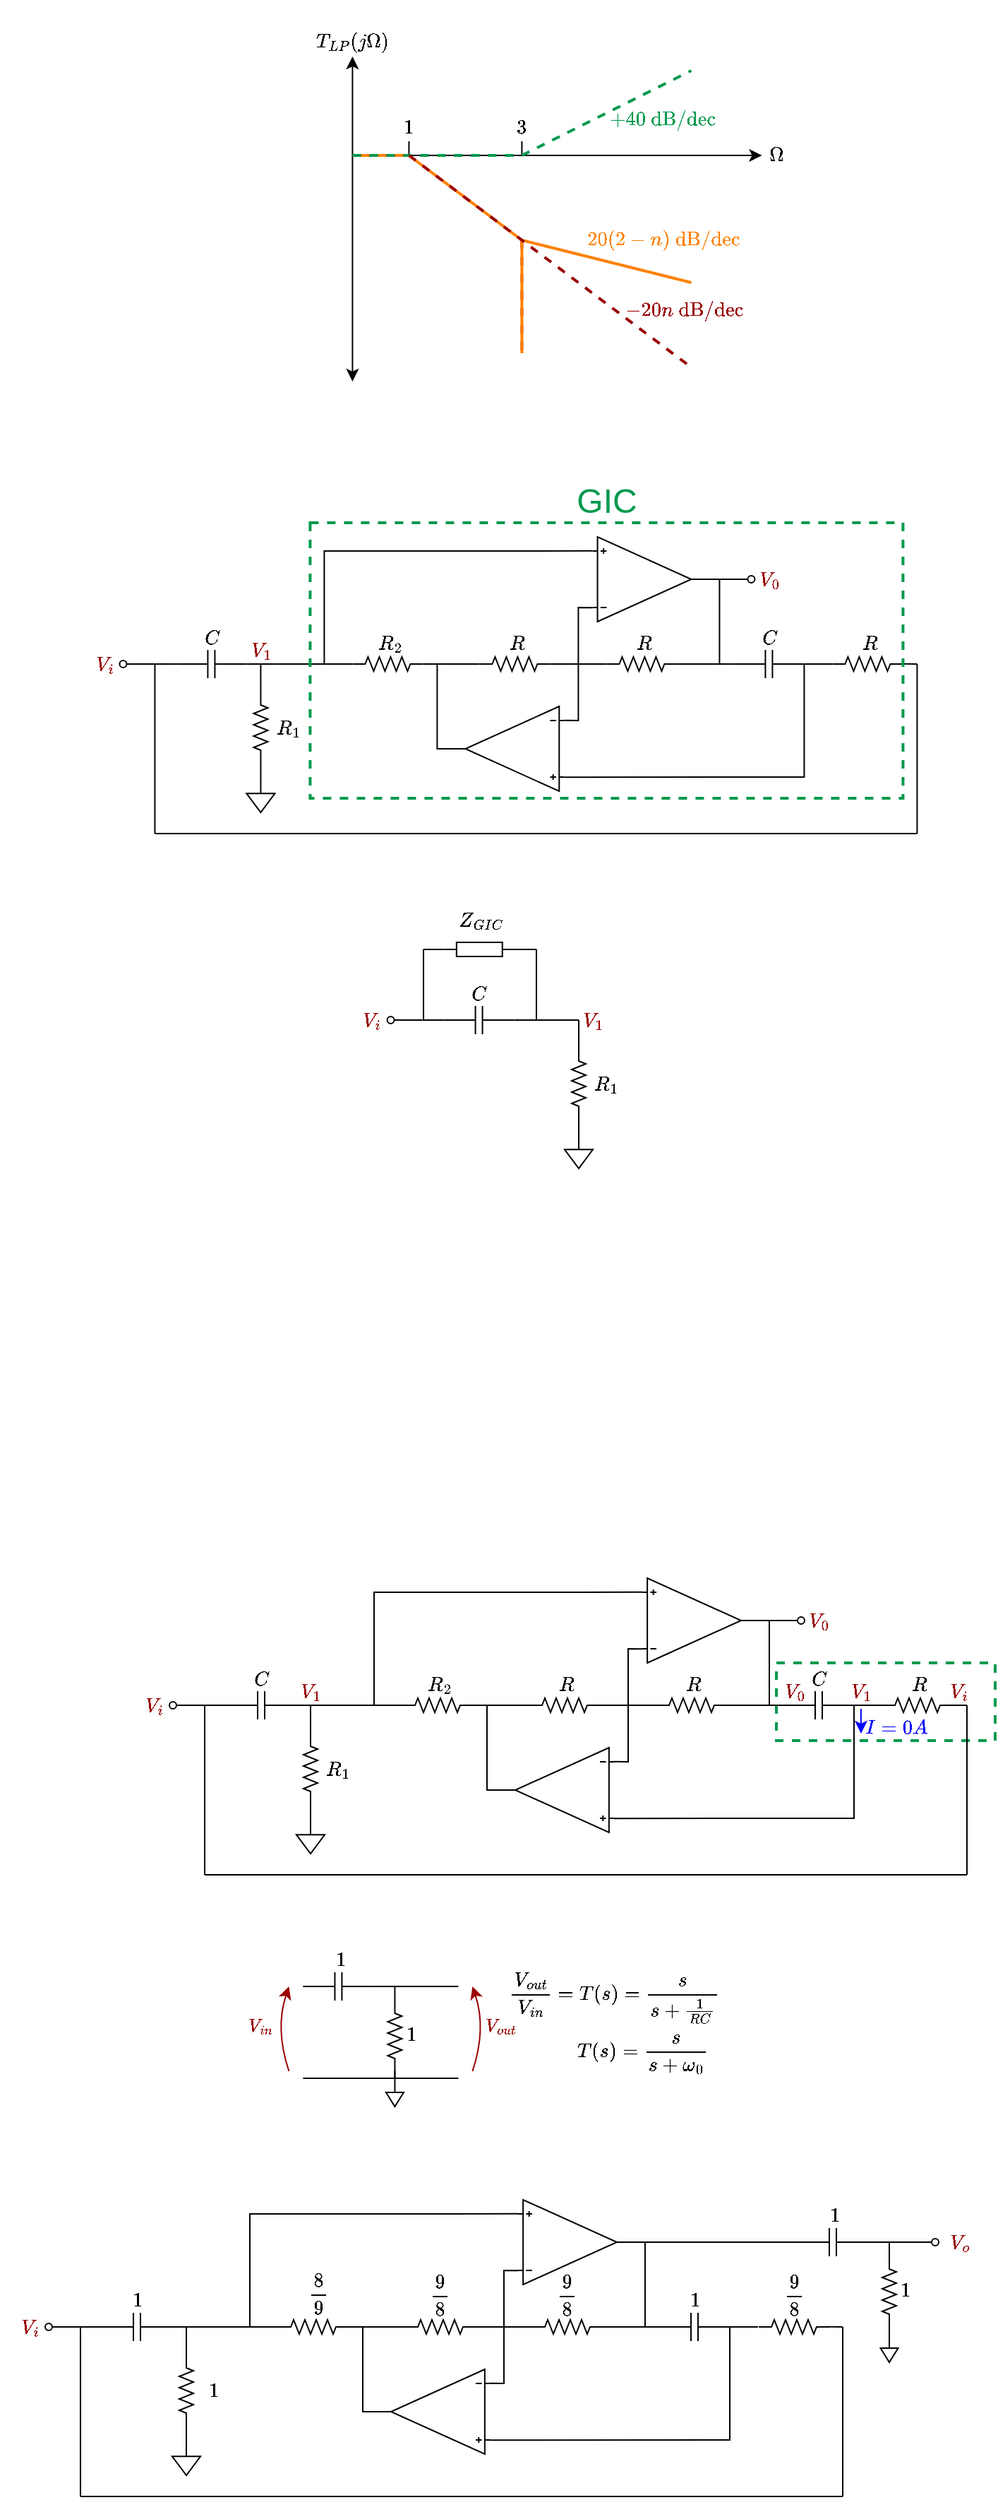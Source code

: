 <mxfile version="21.5.2">
  <diagram name="Page-1" id="fCQkul1JXwvoId2l2CTA">
    <mxGraphModel dx="787" dy="495" grid="0" gridSize="5" guides="1" tooltips="1" connect="1" arrows="1" fold="1" page="1" pageScale="1" pageWidth="850" pageHeight="1100" math="1" shadow="0">
      <root>
        <mxCell id="0" />
        <mxCell id="1" parent="0" />
        <mxCell id="bt1scOV3YgA6RfkginoA-280" value="" style="rounded=0;whiteSpace=wrap;html=1;fillColor=none;dashed=1;strokeColor=#00994D;strokeWidth=2;" vertex="1" parent="1">
          <mxGeometry x="590" y="1250" width="155" height="55" as="geometry" />
        </mxCell>
        <mxCell id="bt1scOV3YgA6RfkginoA-287" value="$$V_i$$" style="text;html=1;strokeColor=none;fillColor=none;align=center;verticalAlign=middle;whiteSpace=wrap;rounded=0;labelBorderColor=none;fontColor=#990000;" vertex="1" parent="1">
          <mxGeometry x="705" y="1262.5" width="30" height="15" as="geometry" />
        </mxCell>
        <mxCell id="bt1scOV3YgA6RfkginoA-29" value="" style="whiteSpace=wrap;html=1;fontColor=default;labelBorderColor=none;strokeColor=none;" vertex="1" parent="1">
          <mxGeometry x="249.71" y="333" width="360" height="50" as="geometry" />
        </mxCell>
        <mxCell id="bt1scOV3YgA6RfkginoA-28" value="" style="whiteSpace=wrap;html=1;fontColor=default;labelBorderColor=none;strokeColor=none;" vertex="1" parent="1">
          <mxGeometry x="289.71" y="73" width="320" height="40" as="geometry" />
        </mxCell>
        <mxCell id="bt1scOV3YgA6RfkginoA-25" value="" style="whiteSpace=wrap;html=1;fontColor=default;labelBorderColor=none;strokeColor=none;" vertex="1" parent="1">
          <mxGeometry x="249.71" y="73" width="40" height="270" as="geometry" />
        </mxCell>
        <mxCell id="bt1scOV3YgA6RfkginoA-24" value="" style="whiteSpace=wrap;html=1;fontColor=default;labelBorderColor=none;strokeColor=none;" vertex="1" parent="1">
          <mxGeometry x="569.71" y="113" width="40" height="230" as="geometry" />
        </mxCell>
        <mxCell id="bt1scOV3YgA6RfkginoA-2" value="" style="endArrow=classic;html=1;rounded=0;" edge="1" parent="1">
          <mxGeometry width="50" height="50" relative="1" as="geometry">
            <mxPoint x="289.71" y="183" as="sourcePoint" />
            <mxPoint x="579.71" y="183" as="targetPoint" />
          </mxGeometry>
        </mxCell>
        <mxCell id="bt1scOV3YgA6RfkginoA-16" value="" style="endArrow=none;html=1;rounded=0;strokeColor=#FF8000;strokeWidth=2;" edge="1" parent="1">
          <mxGeometry width="50" height="50" relative="1" as="geometry">
            <mxPoint x="289.71" y="183" as="sourcePoint" />
            <mxPoint x="329.71" y="183" as="targetPoint" />
          </mxGeometry>
        </mxCell>
        <mxCell id="bt1scOV3YgA6RfkginoA-1" value="" style="endArrow=classic;html=1;rounded=0;startArrow=classic;startFill=1;" edge="1" parent="1">
          <mxGeometry width="50" height="50" relative="1" as="geometry">
            <mxPoint x="289.71" y="343" as="sourcePoint" />
            <mxPoint x="289.71" y="113" as="targetPoint" />
          </mxGeometry>
        </mxCell>
        <mxCell id="bt1scOV3YgA6RfkginoA-3" value="" style="endArrow=none;html=1;rounded=0;strokeColor=#990000;strokeWidth=2;dashed=1;" edge="1" parent="1">
          <mxGeometry width="50" height="50" relative="1" as="geometry">
            <mxPoint x="289.71" y="183" as="sourcePoint" />
            <mxPoint x="329.71" y="183" as="targetPoint" />
          </mxGeometry>
        </mxCell>
        <mxCell id="bt1scOV3YgA6RfkginoA-6" value="" style="endArrow=none;html=1;rounded=0;" edge="1" parent="1">
          <mxGeometry width="50" height="50" relative="1" as="geometry">
            <mxPoint x="329.71" y="183" as="sourcePoint" />
            <mxPoint x="329.71" y="173" as="targetPoint" />
          </mxGeometry>
        </mxCell>
        <mxCell id="bt1scOV3YgA6RfkginoA-7" value="$$1$$" style="text;html=1;strokeColor=none;fillColor=none;align=center;verticalAlign=middle;whiteSpace=wrap;rounded=0;" vertex="1" parent="1">
          <mxGeometry x="319.71" y="153" width="20" height="20" as="geometry" />
        </mxCell>
        <mxCell id="bt1scOV3YgA6RfkginoA-8" value="" style="endArrow=none;html=1;rounded=0;" edge="1" parent="1">
          <mxGeometry width="50" height="50" relative="1" as="geometry">
            <mxPoint x="409.71" y="183" as="sourcePoint" />
            <mxPoint x="409.71" y="173" as="targetPoint" />
          </mxGeometry>
        </mxCell>
        <mxCell id="bt1scOV3YgA6RfkginoA-9" value="$$3$$" style="text;html=1;strokeColor=none;fillColor=none;align=center;verticalAlign=middle;whiteSpace=wrap;rounded=0;" vertex="1" parent="1">
          <mxGeometry x="399.71" y="153" width="20" height="20" as="geometry" />
        </mxCell>
        <mxCell id="bt1scOV3YgA6RfkginoA-11" value="" style="endArrow=none;html=1;rounded=0;fillColor=#d5e8d4;strokeColor=#00994D;strokeWidth=2;dashed=1;" edge="1" parent="1">
          <mxGeometry width="50" height="50" relative="1" as="geometry">
            <mxPoint x="409.71" y="183" as="sourcePoint" />
            <mxPoint x="529.71" y="123" as="targetPoint" />
          </mxGeometry>
        </mxCell>
        <mxCell id="bt1scOV3YgA6RfkginoA-14" value="$$+40~\mathrm{dB/dec}$$" style="text;html=1;strokeColor=none;fillColor=none;align=center;verticalAlign=middle;whiteSpace=wrap;rounded=0;fontColor=#00994D;" vertex="1" parent="1">
          <mxGeometry x="479.71" y="143" width="60" height="30" as="geometry" />
        </mxCell>
        <mxCell id="bt1scOV3YgA6RfkginoA-15" value="$$-20n~\mathrm{dB/dec&lt;br&gt;}$$" style="text;html=1;strokeColor=none;fillColor=none;align=center;verticalAlign=middle;whiteSpace=wrap;rounded=0;fontColor=#990000;" vertex="1" parent="1">
          <mxGeometry x="489.71" y="283" width="70" height="20" as="geometry" />
        </mxCell>
        <mxCell id="bt1scOV3YgA6RfkginoA-10" value="" style="endArrow=none;html=1;rounded=0;fillColor=#d5e8d4;strokeColor=#00994D;strokeWidth=2;dashed=1;" edge="1" parent="1">
          <mxGeometry width="50" height="50" relative="1" as="geometry">
            <mxPoint x="289.71" y="183" as="sourcePoint" />
            <mxPoint x="409.71" y="183" as="targetPoint" />
          </mxGeometry>
        </mxCell>
        <mxCell id="bt1scOV3YgA6RfkginoA-17" value="" style="endArrow=none;html=1;rounded=0;strokeColor=#FF8000;strokeWidth=2;" edge="1" parent="1">
          <mxGeometry width="50" height="50" relative="1" as="geometry">
            <mxPoint x="329.71" y="183" as="sourcePoint" />
            <mxPoint x="409.71" y="243" as="targetPoint" />
          </mxGeometry>
        </mxCell>
        <mxCell id="bt1scOV3YgA6RfkginoA-18" value="" style="endArrow=none;html=1;rounded=0;strokeColor=#FF8000;strokeWidth=2;" edge="1" parent="1">
          <mxGeometry width="50" height="50" relative="1" as="geometry">
            <mxPoint x="409.71" y="243" as="sourcePoint" />
            <mxPoint x="529.71" y="273" as="targetPoint" />
          </mxGeometry>
        </mxCell>
        <mxCell id="bt1scOV3YgA6RfkginoA-19" value="$$\Omega$$" style="text;html=1;strokeColor=none;fillColor=none;align=center;verticalAlign=middle;whiteSpace=wrap;rounded=0;" vertex="1" parent="1">
          <mxGeometry x="579.71" y="173" width="20" height="20" as="geometry" />
        </mxCell>
        <mxCell id="bt1scOV3YgA6RfkginoA-20" value="$$T_{LP}(j\Omega)$$" style="text;html=1;strokeColor=none;fillColor=none;align=center;verticalAlign=middle;whiteSpace=wrap;rounded=0;" vertex="1" parent="1">
          <mxGeometry x="259.71" y="93" width="60" height="20" as="geometry" />
        </mxCell>
        <mxCell id="bt1scOV3YgA6RfkginoA-21" value="$$20(2 - n)~\mathrm{dB/dec&lt;br&gt;}$$" style="text;html=1;strokeColor=none;fillColor=none;align=center;verticalAlign=middle;whiteSpace=wrap;rounded=0;fontColor=#FF8000;" vertex="1" parent="1">
          <mxGeometry x="444.71" y="233" width="130" height="20" as="geometry" />
        </mxCell>
        <mxCell id="bt1scOV3YgA6RfkginoA-22" value="" style="endArrow=none;html=1;rounded=0;strokeColor=#990000;strokeWidth=2;dashed=1;" edge="1" parent="1">
          <mxGeometry width="50" height="50" relative="1" as="geometry">
            <mxPoint x="409.71" y="243" as="sourcePoint" />
            <mxPoint x="409.71" y="323" as="targetPoint" />
          </mxGeometry>
        </mxCell>
        <mxCell id="bt1scOV3YgA6RfkginoA-23" value="" style="endArrow=none;html=1;rounded=0;strokeColor=#FF8000;strokeWidth=2;" edge="1" parent="1">
          <mxGeometry width="50" height="50" relative="1" as="geometry">
            <mxPoint x="409.71" y="243" as="sourcePoint" />
            <mxPoint x="409.71" y="323" as="targetPoint" />
          </mxGeometry>
        </mxCell>
        <mxCell id="bt1scOV3YgA6RfkginoA-4" value="" style="endArrow=none;html=1;rounded=0;strokeColor=#990000;strokeWidth=2;dashed=1;" edge="1" parent="1">
          <mxGeometry width="50" height="50" relative="1" as="geometry">
            <mxPoint x="329.71" y="183" as="sourcePoint" />
            <mxPoint x="529.71" y="333" as="targetPoint" />
          </mxGeometry>
        </mxCell>
        <mxCell id="bt1scOV3YgA6RfkginoA-38" style="edgeStyle=orthogonalEdgeStyle;shape=connector;rounded=0;orthogonalLoop=1;jettySize=auto;html=1;exitX=1;exitY=0.5;exitDx=0;exitDy=0;exitPerimeter=0;entryX=0;entryY=0.5;entryDx=0;entryDy=0;entryPerimeter=0;labelBackgroundColor=default;strokeColor=default;fontFamily=Helvetica;fontSize=11;fontColor=default;endArrow=none;endFill=0;" edge="1" parent="1">
          <mxGeometry relative="1" as="geometry">
            <mxPoint x="519.71" y="543" as="sourcePoint" />
            <mxPoint x="559.71" y="543" as="targetPoint" />
            <Array as="points">
              <mxPoint x="539.71" y="543" />
              <mxPoint x="539.71" y="543" />
            </Array>
          </mxGeometry>
        </mxCell>
        <mxCell id="bt1scOV3YgA6RfkginoA-40" style="edgeStyle=orthogonalEdgeStyle;shape=connector;rounded=0;orthogonalLoop=1;jettySize=auto;html=1;exitX=1;exitY=0.5;exitDx=0;exitDy=0;exitPerimeter=0;labelBackgroundColor=default;strokeColor=default;fontFamily=Helvetica;fontSize=11;fontColor=default;endArrow=none;endFill=0;entryX=0;entryY=0.5;entryDx=0;entryDy=0;entryPerimeter=0;" edge="1" parent="1">
          <mxGeometry relative="1" as="geometry">
            <mxPoint x="469.71" y="543" as="targetPoint" />
            <mxPoint x="429.71" y="543" as="sourcePoint" />
            <Array as="points">
              <mxPoint x="449.71" y="543" />
              <mxPoint x="449.71" y="543" />
            </Array>
          </mxGeometry>
        </mxCell>
        <mxCell id="bt1scOV3YgA6RfkginoA-45" style="edgeStyle=orthogonalEdgeStyle;shape=connector;rounded=0;orthogonalLoop=1;jettySize=auto;html=1;exitX=1;exitY=0.5;exitDx=0;exitDy=0;exitPerimeter=0;entryX=0;entryY=0.5;entryDx=0;entryDy=0;entryPerimeter=0;labelBackgroundColor=default;strokeColor=default;fontFamily=Helvetica;fontSize=11;fontColor=default;endArrow=none;endFill=0;" edge="1" parent="1">
          <mxGeometry relative="1" as="geometry">
            <mxPoint x="339.71" y="543" as="sourcePoint" />
            <mxPoint x="379.71" y="543" as="targetPoint" />
            <Array as="points">
              <mxPoint x="359.71" y="543" />
              <mxPoint x="359.71" y="543" />
            </Array>
          </mxGeometry>
        </mxCell>
        <mxCell id="bt1scOV3YgA6RfkginoA-54" value="$$R_2$$" style="pointerEvents=1;verticalLabelPosition=bottom;shadow=0;dashed=0;align=center;html=1;verticalAlign=top;shape=mxgraph.electrical.resistors.resistor_2;movableLabel=1;" vertex="1" parent="1">
          <mxGeometry x="289.71" y="538" width="50" height="10" as="geometry">
            <mxPoint x="1" y="-45" as="offset" />
          </mxGeometry>
        </mxCell>
        <mxCell id="bt1scOV3YgA6RfkginoA-59" value="$$C$$" style="pointerEvents=1;verticalLabelPosition=bottom;shadow=0;dashed=0;align=center;html=1;verticalAlign=top;shape=mxgraph.electrical.capacitors.capacitor_1;movableLabel=1;" vertex="1" parent="1">
          <mxGeometry x="559.71" y="533" width="50" height="20" as="geometry">
            <mxPoint y="-54" as="offset" />
          </mxGeometry>
        </mxCell>
        <mxCell id="bt1scOV3YgA6RfkginoA-65" style="edgeStyle=orthogonalEdgeStyle;shape=connector;rounded=0;orthogonalLoop=1;jettySize=auto;html=1;exitX=1;exitY=0.5;exitDx=0;exitDy=0;exitPerimeter=0;labelBackgroundColor=default;strokeColor=default;fontFamily=Helvetica;fontSize=11;fontColor=default;endArrow=none;endFill=0;" edge="1" parent="1">
          <mxGeometry relative="1" as="geometry">
            <mxPoint x="234.71" y="543" as="targetPoint" />
            <mxPoint x="214.71" y="543" as="sourcePoint" />
            <Array as="points">
              <mxPoint x="229.71" y="543" />
              <mxPoint x="229.71" y="543" />
            </Array>
          </mxGeometry>
        </mxCell>
        <mxCell id="bt1scOV3YgA6RfkginoA-66" style="edgeStyle=orthogonalEdgeStyle;shape=connector;rounded=0;orthogonalLoop=1;jettySize=auto;html=1;exitX=1;exitY=0.5;exitDx=0;exitDy=0;exitPerimeter=0;entryX=0.5;entryY=0;entryDx=0;entryDy=0;entryPerimeter=0;labelBackgroundColor=default;strokeColor=default;fontFamily=Helvetica;fontSize=11;fontColor=default;endArrow=none;endFill=0;" edge="1" parent="1">
          <mxGeometry relative="1" as="geometry">
            <mxPoint x="224.71" y="613" as="sourcePoint" />
            <mxPoint x="224.71" y="628" as="targetPoint" />
          </mxGeometry>
        </mxCell>
        <mxCell id="bt1scOV3YgA6RfkginoA-67" value="" style="pointerEvents=1;verticalLabelPosition=bottom;shadow=0;dashed=0;align=center;html=1;verticalAlign=top;shape=mxgraph.electrical.signal_sources.signal_ground;fontFamily=Helvetica;fontSize=11;fontColor=default;" vertex="1" parent="1">
          <mxGeometry x="214.71" y="628" width="20" height="20" as="geometry" />
        </mxCell>
        <mxCell id="bt1scOV3YgA6RfkginoA-70" value="" style="endArrow=none;html=1;rounded=0;entryX=0;entryY=0.5;entryDx=0;entryDy=0;entryPerimeter=0;" edge="1" parent="1" target="bt1scOV3YgA6RfkginoA-54">
          <mxGeometry width="50" height="50" relative="1" as="geometry">
            <mxPoint x="234.71" y="543" as="sourcePoint" />
            <mxPoint x="339.71" y="513" as="targetPoint" />
          </mxGeometry>
        </mxCell>
        <mxCell id="bt1scOV3YgA6RfkginoA-74" value="" style="verticalLabelPosition=bottom;shadow=0;dashed=0;align=center;html=1;verticalAlign=top;shape=stencil(pVXbcoMgFPwaHpsRyEUfU9u+9huIIZUJgoMkaf++R9E2qGGMzjjOnD26uy4cRDStclZyRCJWlTyziL4hQq7MCHaQABPo5A5MIlcqVnCHfJbcMCu0YhLwfVHCHbuHKmv0md/E0bZvC5VzI6zr3lrGuC7pO4r2ANYXTTOtFPgA0srr3PWBmwllPStCvThqsCQKbrlxeOv526t+2mqFtxuHIPLxnBoirzP0YjpPT1/sBDXcU5unBTCsncRTPm+1xaQfKV6iSmaqxsm4Kk0BebSlaHpg2fnL6Is6jnotWb17B42uXegr/7e18S2FUugIpFB3BG4a/hjWweUbp/A9JJNMZFJXPLBggA9yaNAH4dH0pA0PpHoSUrrjIaD6VPT+mOHFwU1jCHnYLfYwjcH3EC/OAa8XBxEvDqJnYk4S2D8Ld2SGix5FHD7Xxsak6z3c7c1rg3FpUPdbboBf);flipV=1;flipH=0;comic=0;fontFamily=Consolas;rotation=0;direction=west;" vertex="1" parent="1">
          <mxGeometry x="369.71" y="573" width="70" height="60" as="geometry" />
        </mxCell>
        <mxCell id="bt1scOV3YgA6RfkginoA-78" value="" style="verticalLabelPosition=bottom;shadow=0;dashed=0;align=center;html=1;verticalAlign=top;shape=stencil(pVXbcoMgFPwaHpsRyEUfU9u+9huIIZUJgoMkaf++R9E2qGGMzjjOnD26uy4cRDStclZyRCJWlTyziL4hQq7MCHaQABPo5A5MIlcqVnCHfJbcMCu0YhLwfVHCHbuHKmv0md/E0bZvC5VzI6zr3lrGuC7pO4r2ANYXTTOtFPgA0srr3PWBmwllPStCvThqsCQKbrlxeOv526t+2mqFtxuHIPLxnBoirzP0YjpPT1/sBDXcU5unBTCsncRTPm+1xaQfKV6iSmaqxsm4Kk0BebSlaHpg2fnL6Is6jnotWb17B42uXegr/7e18S2FUugIpFB3BG4a/hjWweUbp/A9JJNMZFJXPLBggA9yaNAH4dH0pA0PpHoSUrrjIaD6VPT+mOHFwU1jCHnYLfYwjcH3EC/OAa8XBxEvDqJnYk4S2D8Ld2SGix5FHD7Xxsak6z3c7c1rg3FpUPdbboBf);flipV=1;flipH=0;comic=0;fontFamily=Consolas;rotation=-180;direction=west;" vertex="1" parent="1">
          <mxGeometry x="459.71" y="453" width="70" height="60" as="geometry" />
        </mxCell>
        <mxCell id="bt1scOV3YgA6RfkginoA-83" value="" style="endArrow=none;html=1;rounded=0;exitX=0;exitY=0.165;exitDx=0;exitDy=0;exitPerimeter=0;" edge="1" parent="1" source="bt1scOV3YgA6RfkginoA-74">
          <mxGeometry width="50" height="50" relative="1" as="geometry">
            <mxPoint x="439.71" y="528" as="sourcePoint" />
            <mxPoint x="449.71" y="543" as="targetPoint" />
            <Array as="points">
              <mxPoint x="449.71" y="583" />
            </Array>
          </mxGeometry>
        </mxCell>
        <mxCell id="bt1scOV3YgA6RfkginoA-84" value="" style="endArrow=none;html=1;rounded=0;exitX=0;exitY=0.835;exitDx=0;exitDy=0;exitPerimeter=0;entryX=1;entryY=0.5;entryDx=0;entryDy=0;entryPerimeter=0;" edge="1" parent="1" source="bt1scOV3YgA6RfkginoA-74" target="bt1scOV3YgA6RfkginoA-59">
          <mxGeometry width="50" height="50" relative="1" as="geometry">
            <mxPoint x="434.71" y="623" as="sourcePoint" />
            <mxPoint x="454.71" y="583" as="targetPoint" />
            <Array as="points">
              <mxPoint x="609.71" y="623" />
            </Array>
          </mxGeometry>
        </mxCell>
        <mxCell id="bt1scOV3YgA6RfkginoA-85" value="" style="endArrow=none;html=1;rounded=0;entryX=0;entryY=0.165;entryDx=0;entryDy=0;entryPerimeter=0;" edge="1" parent="1" target="bt1scOV3YgA6RfkginoA-78">
          <mxGeometry width="50" height="50" relative="1" as="geometry">
            <mxPoint x="449.71" y="543" as="sourcePoint" />
            <mxPoint x="489.71" y="478" as="targetPoint" />
            <Array as="points">
              <mxPoint x="449.71" y="503" />
            </Array>
          </mxGeometry>
        </mxCell>
        <mxCell id="bt1scOV3YgA6RfkginoA-86" value="" style="endArrow=none;html=1;rounded=0;entryX=0;entryY=0.835;entryDx=0;entryDy=0;entryPerimeter=0;" edge="1" parent="1" target="bt1scOV3YgA6RfkginoA-78">
          <mxGeometry width="50" height="50" relative="1" as="geometry">
            <mxPoint x="269.71" y="543" as="sourcePoint" />
            <mxPoint x="434.71" y="463" as="targetPoint" />
            <Array as="points">
              <mxPoint x="269.71" y="463" />
              <mxPoint x="414.71" y="463" />
            </Array>
          </mxGeometry>
        </mxCell>
        <mxCell id="bt1scOV3YgA6RfkginoA-87" value="" style="endArrow=none;html=1;rounded=0;exitX=1;exitY=0.5;exitDx=0;exitDy=0;exitPerimeter=0;" edge="1" parent="1" source="bt1scOV3YgA6RfkginoA-78">
          <mxGeometry width="50" height="50" relative="1" as="geometry">
            <mxPoint x="439.71" y="528" as="sourcePoint" />
            <mxPoint x="549.71" y="543" as="targetPoint" />
            <Array as="points">
              <mxPoint x="549.71" y="483" />
            </Array>
          </mxGeometry>
        </mxCell>
        <mxCell id="bt1scOV3YgA6RfkginoA-88" value="" style="endArrow=none;html=1;rounded=0;exitX=1;exitY=0.5;exitDx=0;exitDy=0;exitPerimeter=0;" edge="1" parent="1" source="bt1scOV3YgA6RfkginoA-74">
          <mxGeometry width="50" height="50" relative="1" as="geometry">
            <mxPoint x="439.71" y="528" as="sourcePoint" />
            <mxPoint x="349.71" y="543" as="targetPoint" />
            <Array as="points">
              <mxPoint x="349.71" y="603" />
            </Array>
          </mxGeometry>
        </mxCell>
        <mxCell id="bt1scOV3YgA6RfkginoA-89" value="" style="endArrow=none;html=1;rounded=0;" edge="1" parent="1">
          <mxGeometry width="50" height="50" relative="1" as="geometry">
            <mxPoint x="549.71" y="483" as="sourcePoint" />
            <mxPoint x="569.71" y="483" as="targetPoint" />
          </mxGeometry>
        </mxCell>
        <mxCell id="bt1scOV3YgA6RfkginoA-90" value="$$V_0$$" style="text;html=1;strokeColor=none;fillColor=none;align=center;verticalAlign=middle;whiteSpace=wrap;rounded=0;labelBorderColor=none;fontColor=#990000;" vertex="1" parent="1">
          <mxGeometry x="569.71" y="475.5" width="30" height="15" as="geometry" />
        </mxCell>
        <mxCell id="bt1scOV3YgA6RfkginoA-91" value="" style="ellipse;whiteSpace=wrap;html=1;aspect=fixed;" vertex="1" parent="1">
          <mxGeometry x="569.71" y="480.5" width="5" height="5" as="geometry" />
        </mxCell>
        <mxCell id="bt1scOV3YgA6RfkginoA-93" value="" style="endArrow=none;html=1;rounded=0;" edge="1" parent="1">
          <mxGeometry width="50" height="50" relative="1" as="geometry">
            <mxPoint x="149.71" y="663" as="sourcePoint" />
            <mxPoint x="149.71" y="543" as="targetPoint" />
          </mxGeometry>
        </mxCell>
        <mxCell id="bt1scOV3YgA6RfkginoA-95" value="" style="endArrow=none;html=1;rounded=0;" edge="1" parent="1">
          <mxGeometry width="50" height="50" relative="1" as="geometry">
            <mxPoint x="689.71" y="663" as="sourcePoint" />
            <mxPoint x="149.71" y="663" as="targetPoint" />
          </mxGeometry>
        </mxCell>
        <mxCell id="bt1scOV3YgA6RfkginoA-100" value="" style="endArrow=none;html=1;rounded=0;exitX=1;exitY=0.5;exitDx=0;exitDy=0;exitPerimeter=0;entryX=0;entryY=0.5;entryDx=0;entryDy=0;entryPerimeter=0;" edge="1" parent="1" source="bt1scOV3YgA6RfkginoA-59">
          <mxGeometry width="50" height="50" relative="1" as="geometry">
            <mxPoint x="569.71" y="593" as="sourcePoint" />
            <mxPoint x="629.71" y="543" as="targetPoint" />
          </mxGeometry>
        </mxCell>
        <mxCell id="bt1scOV3YgA6RfkginoA-101" value="" style="endArrow=none;html=1;rounded=0;exitX=1;exitY=0.5;exitDx=0;exitDy=0;exitPerimeter=0;" edge="1" parent="1">
          <mxGeometry width="50" height="50" relative="1" as="geometry">
            <mxPoint x="679.71" y="542.85" as="sourcePoint" />
            <mxPoint x="689.71" y="543" as="targetPoint" />
          </mxGeometry>
        </mxCell>
        <mxCell id="bt1scOV3YgA6RfkginoA-102" value="" style="endArrow=none;html=1;rounded=0;" edge="1" parent="1">
          <mxGeometry width="50" height="50" relative="1" as="geometry">
            <mxPoint x="689.71" y="663" as="sourcePoint" />
            <mxPoint x="689.71" y="543" as="targetPoint" />
          </mxGeometry>
        </mxCell>
        <mxCell id="bt1scOV3YgA6RfkginoA-103" value="$$R_1$$" style="pointerEvents=1;verticalLabelPosition=bottom;shadow=0;dashed=0;align=center;html=1;verticalAlign=top;shape=mxgraph.electrical.resistors.resistor_2;fontStyle=1;rotation=0;direction=south;movableLabel=1;" vertex="1" parent="1">
          <mxGeometry x="219.71" y="563" width="10" height="50" as="geometry">
            <mxPoint x="19" y="-50" as="offset" />
          </mxGeometry>
        </mxCell>
        <mxCell id="bt1scOV3YgA6RfkginoA-105" value="$$R$$" style="pointerEvents=1;verticalLabelPosition=bottom;shadow=0;dashed=0;align=center;html=1;verticalAlign=top;shape=mxgraph.electrical.resistors.resistor_2;movableLabel=1;" vertex="1" parent="1">
          <mxGeometry x="379.71" y="538" width="50" height="10" as="geometry">
            <mxPoint x="1" y="-45" as="offset" />
          </mxGeometry>
        </mxCell>
        <mxCell id="bt1scOV3YgA6RfkginoA-106" value="$$R$$" style="pointerEvents=1;verticalLabelPosition=bottom;shadow=0;dashed=0;align=center;html=1;verticalAlign=top;shape=mxgraph.electrical.resistors.resistor_2;movableLabel=1;" vertex="1" parent="1">
          <mxGeometry x="469.71" y="538" width="50" height="10" as="geometry">
            <mxPoint x="1" y="-45" as="offset" />
          </mxGeometry>
        </mxCell>
        <mxCell id="bt1scOV3YgA6RfkginoA-108" value="$$R$$" style="pointerEvents=1;verticalLabelPosition=bottom;shadow=0;dashed=0;align=center;html=1;verticalAlign=top;shape=mxgraph.electrical.resistors.resistor_2;movableLabel=1;" vertex="1" parent="1">
          <mxGeometry x="629.71" y="538" width="50" height="10" as="geometry">
            <mxPoint x="1" y="-45" as="offset" />
          </mxGeometry>
        </mxCell>
        <mxCell id="bt1scOV3YgA6RfkginoA-109" value="" style="endArrow=none;html=1;rounded=0;entryX=0;entryY=0.5;entryDx=0;entryDy=0;entryPerimeter=0;" edge="1" parent="1">
          <mxGeometry width="50" height="50" relative="1" as="geometry">
            <mxPoint x="149.71" y="543" as="sourcePoint" />
            <mxPoint x="164.71" y="543" as="targetPoint" />
          </mxGeometry>
        </mxCell>
        <mxCell id="bt1scOV3YgA6RfkginoA-114" value="$$V_i$$" style="text;html=1;strokeColor=none;fillColor=none;align=center;verticalAlign=middle;whiteSpace=wrap;rounded=0;labelBorderColor=none;fontColor=#990000;" vertex="1" parent="1">
          <mxGeometry x="99.71" y="535.5" width="30" height="15" as="geometry" />
        </mxCell>
        <mxCell id="bt1scOV3YgA6RfkginoA-115" value="" style="endArrow=none;html=1;rounded=0;" edge="1" parent="1">
          <mxGeometry width="50" height="50" relative="1" as="geometry">
            <mxPoint x="149.71" y="543" as="sourcePoint" />
            <mxPoint x="129.71" y="543" as="targetPoint" />
          </mxGeometry>
        </mxCell>
        <mxCell id="bt1scOV3YgA6RfkginoA-116" value="" style="ellipse;whiteSpace=wrap;html=1;aspect=fixed;" vertex="1" parent="1">
          <mxGeometry x="124.71" y="540.5" width="5" height="5" as="geometry" />
        </mxCell>
        <mxCell id="bt1scOV3YgA6RfkginoA-117" value="$$C$$" style="pointerEvents=1;verticalLabelPosition=bottom;shadow=0;dashed=0;align=center;html=1;verticalAlign=top;shape=mxgraph.electrical.capacitors.capacitor_1;movableLabel=1;" vertex="1" parent="1">
          <mxGeometry x="164.71" y="533" width="50" height="20" as="geometry">
            <mxPoint y="-54" as="offset" />
          </mxGeometry>
        </mxCell>
        <mxCell id="bt1scOV3YgA6RfkginoA-120" value="" style="rounded=0;whiteSpace=wrap;html=1;fillColor=none;dashed=1;strokeColor=#00994D;strokeWidth=2;" vertex="1" parent="1">
          <mxGeometry x="259.71" y="443" width="420" height="195" as="geometry" />
        </mxCell>
        <mxCell id="bt1scOV3YgA6RfkginoA-121" style="edgeStyle=orthogonalEdgeStyle;shape=connector;rounded=0;orthogonalLoop=1;jettySize=auto;html=1;exitX=0;exitY=0.5;exitDx=0;exitDy=0;exitPerimeter=0;labelBackgroundColor=default;strokeColor=default;fontFamily=Helvetica;fontSize=11;fontColor=default;endArrow=none;endFill=0;" edge="1" parent="1" source="bt1scOV3YgA6RfkginoA-103">
          <mxGeometry relative="1" as="geometry">
            <mxPoint x="224.71" y="543" as="targetPoint" />
            <mxPoint x="219.71" y="548" as="sourcePoint" />
            <Array as="points">
              <mxPoint x="224.71" y="548" />
            </Array>
          </mxGeometry>
        </mxCell>
        <mxCell id="bt1scOV3YgA6RfkginoA-128" style="edgeStyle=orthogonalEdgeStyle;shape=connector;rounded=0;orthogonalLoop=1;jettySize=auto;html=1;exitX=1;exitY=0.5;exitDx=0;exitDy=0;exitPerimeter=0;labelBackgroundColor=default;strokeColor=default;fontFamily=Helvetica;fontSize=11;fontColor=default;endArrow=none;endFill=0;" edge="1" parent="1">
          <mxGeometry relative="1" as="geometry">
            <mxPoint x="450" y="795" as="targetPoint" />
            <mxPoint x="404.29" y="795" as="sourcePoint" />
            <Array as="points">
              <mxPoint x="419.29" y="795" />
              <mxPoint x="419.29" y="795" />
            </Array>
          </mxGeometry>
        </mxCell>
        <mxCell id="bt1scOV3YgA6RfkginoA-129" style="edgeStyle=orthogonalEdgeStyle;shape=connector;rounded=0;orthogonalLoop=1;jettySize=auto;html=1;exitX=1;exitY=0.5;exitDx=0;exitDy=0;exitPerimeter=0;entryX=0.5;entryY=0;entryDx=0;entryDy=0;entryPerimeter=0;labelBackgroundColor=default;strokeColor=default;fontFamily=Helvetica;fontSize=11;fontColor=default;endArrow=none;endFill=0;" edge="1" parent="1">
          <mxGeometry relative="1" as="geometry">
            <mxPoint x="450" y="865" as="sourcePoint" />
            <mxPoint x="450" y="880" as="targetPoint" />
          </mxGeometry>
        </mxCell>
        <mxCell id="bt1scOV3YgA6RfkginoA-130" value="" style="pointerEvents=1;verticalLabelPosition=bottom;shadow=0;dashed=0;align=center;html=1;verticalAlign=top;shape=mxgraph.electrical.signal_sources.signal_ground;fontFamily=Helvetica;fontSize=11;fontColor=default;" vertex="1" parent="1">
          <mxGeometry x="440" y="880" width="20" height="20" as="geometry" />
        </mxCell>
        <mxCell id="bt1scOV3YgA6RfkginoA-148" value="$$R_1$$" style="pointerEvents=1;verticalLabelPosition=bottom;shadow=0;dashed=0;align=center;html=1;verticalAlign=top;shape=mxgraph.electrical.resistors.resistor_2;fontStyle=1;rotation=0;direction=south;movableLabel=1;" vertex="1" parent="1">
          <mxGeometry x="445" y="815" width="10" height="50" as="geometry">
            <mxPoint x="19" y="-50" as="offset" />
          </mxGeometry>
        </mxCell>
        <mxCell id="bt1scOV3YgA6RfkginoA-152" value="" style="endArrow=none;html=1;rounded=0;entryX=0;entryY=0.5;entryDx=0;entryDy=0;entryPerimeter=0;" edge="1" parent="1">
          <mxGeometry width="50" height="50" relative="1" as="geometry">
            <mxPoint x="339.29" y="795" as="sourcePoint" />
            <mxPoint x="354.29" y="795" as="targetPoint" />
          </mxGeometry>
        </mxCell>
        <mxCell id="bt1scOV3YgA6RfkginoA-153" value="$$V_i$$" style="text;html=1;strokeColor=none;fillColor=none;align=center;verticalAlign=middle;whiteSpace=wrap;rounded=0;labelBorderColor=none;fontColor=#990000;" vertex="1" parent="1">
          <mxGeometry x="289.29" y="787.5" width="30" height="15" as="geometry" />
        </mxCell>
        <mxCell id="bt1scOV3YgA6RfkginoA-154" value="" style="endArrow=none;html=1;rounded=0;" edge="1" parent="1">
          <mxGeometry width="50" height="50" relative="1" as="geometry">
            <mxPoint x="339.29" y="795" as="sourcePoint" />
            <mxPoint x="319.29" y="795" as="targetPoint" />
          </mxGeometry>
        </mxCell>
        <mxCell id="bt1scOV3YgA6RfkginoA-155" value="" style="ellipse;whiteSpace=wrap;html=1;aspect=fixed;" vertex="1" parent="1">
          <mxGeometry x="314.29" y="792.5" width="5" height="5" as="geometry" />
        </mxCell>
        <mxCell id="bt1scOV3YgA6RfkginoA-156" value="$$C$$" style="pointerEvents=1;verticalLabelPosition=bottom;shadow=0;dashed=0;align=center;html=1;verticalAlign=top;shape=mxgraph.electrical.capacitors.capacitor_1;movableLabel=1;" vertex="1" parent="1">
          <mxGeometry x="354.29" y="785" width="50" height="20" as="geometry">
            <mxPoint y="-54" as="offset" />
          </mxGeometry>
        </mxCell>
        <mxCell id="bt1scOV3YgA6RfkginoA-158" style="edgeStyle=orthogonalEdgeStyle;shape=connector;rounded=0;orthogonalLoop=1;jettySize=auto;html=1;exitX=0;exitY=0.5;exitDx=0;exitDy=0;exitPerimeter=0;labelBackgroundColor=default;strokeColor=default;fontFamily=Helvetica;fontSize=11;fontColor=default;endArrow=none;endFill=0;" edge="1" parent="1" source="bt1scOV3YgA6RfkginoA-148">
          <mxGeometry relative="1" as="geometry">
            <mxPoint x="450" y="795" as="targetPoint" />
            <mxPoint x="445" y="800" as="sourcePoint" />
            <Array as="points">
              <mxPoint x="450" y="800" />
            </Array>
          </mxGeometry>
        </mxCell>
        <mxCell id="bt1scOV3YgA6RfkginoA-159" value="$$Z_{GIC}$$" style="pointerEvents=1;verticalLabelPosition=bottom;shadow=0;dashed=0;align=center;html=1;verticalAlign=top;shape=mxgraph.electrical.resistors.resistor_1;movableLabel=1;" vertex="1" parent="1">
          <mxGeometry x="354.29" y="740" width="50.71" height="10" as="geometry">
            <mxPoint y="-51" as="offset" />
          </mxGeometry>
        </mxCell>
        <mxCell id="bt1scOV3YgA6RfkginoA-160" value="" style="endArrow=none;html=1;rounded=0;" edge="1" parent="1">
          <mxGeometry width="50" height="50" relative="1" as="geometry">
            <mxPoint x="340" y="795" as="sourcePoint" />
            <mxPoint x="340" y="745" as="targetPoint" />
          </mxGeometry>
        </mxCell>
        <mxCell id="bt1scOV3YgA6RfkginoA-161" value="" style="endArrow=none;html=1;rounded=0;" edge="1" parent="1">
          <mxGeometry width="50" height="50" relative="1" as="geometry">
            <mxPoint x="420" y="795" as="sourcePoint" />
            <mxPoint x="420" y="745" as="targetPoint" />
          </mxGeometry>
        </mxCell>
        <mxCell id="bt1scOV3YgA6RfkginoA-163" value="" style="endArrow=none;html=1;rounded=0;entryX=0;entryY=0.5;entryDx=0;entryDy=0;entryPerimeter=0;" edge="1" parent="1" target="bt1scOV3YgA6RfkginoA-159">
          <mxGeometry width="50" height="50" relative="1" as="geometry">
            <mxPoint x="340" y="745" as="sourcePoint" />
            <mxPoint x="445" y="720" as="targetPoint" />
          </mxGeometry>
        </mxCell>
        <mxCell id="bt1scOV3YgA6RfkginoA-164" value="" style="endArrow=none;html=1;rounded=0;" edge="1" parent="1">
          <mxGeometry width="50" height="50" relative="1" as="geometry">
            <mxPoint x="405" y="745" as="sourcePoint" />
            <mxPoint x="420" y="745" as="targetPoint" />
          </mxGeometry>
        </mxCell>
        <mxCell id="bt1scOV3YgA6RfkginoA-165" value="$$V_1$$" style="text;html=1;strokeColor=none;fillColor=none;align=center;verticalAlign=middle;whiteSpace=wrap;rounded=0;labelBorderColor=none;fontColor=#990000;" vertex="1" parent="1">
          <mxGeometry x="445" y="787.5" width="30" height="15" as="geometry" />
        </mxCell>
        <mxCell id="bt1scOV3YgA6RfkginoA-166" value="$$V_1$$" style="text;html=1;strokeColor=none;fillColor=none;align=center;verticalAlign=middle;whiteSpace=wrap;rounded=0;labelBorderColor=none;fontColor=#990000;" vertex="1" parent="1">
          <mxGeometry x="209.71" y="525.5" width="30" height="15" as="geometry" />
        </mxCell>
        <mxCell id="bt1scOV3YgA6RfkginoA-246" style="edgeStyle=orthogonalEdgeStyle;shape=connector;rounded=0;orthogonalLoop=1;jettySize=auto;html=1;exitX=1;exitY=0.5;exitDx=0;exitDy=0;exitPerimeter=0;entryX=0;entryY=0.5;entryDx=0;entryDy=0;entryPerimeter=0;labelBackgroundColor=default;strokeColor=default;fontFamily=Helvetica;fontSize=11;fontColor=default;endArrow=none;endFill=0;" edge="1" parent="1">
          <mxGeometry relative="1" as="geometry">
            <mxPoint x="555" y="1280" as="sourcePoint" />
            <mxPoint x="595" y="1280" as="targetPoint" />
            <Array as="points">
              <mxPoint x="575" y="1280" />
              <mxPoint x="575" y="1280" />
            </Array>
          </mxGeometry>
        </mxCell>
        <mxCell id="bt1scOV3YgA6RfkginoA-247" style="edgeStyle=orthogonalEdgeStyle;shape=connector;rounded=0;orthogonalLoop=1;jettySize=auto;html=1;exitX=1;exitY=0.5;exitDx=0;exitDy=0;exitPerimeter=0;labelBackgroundColor=default;strokeColor=default;fontFamily=Helvetica;fontSize=11;fontColor=default;endArrow=none;endFill=0;entryX=0;entryY=0.5;entryDx=0;entryDy=0;entryPerimeter=0;" edge="1" parent="1">
          <mxGeometry relative="1" as="geometry">
            <mxPoint x="505" y="1280" as="targetPoint" />
            <mxPoint x="465.0" y="1280" as="sourcePoint" />
            <Array as="points">
              <mxPoint x="485" y="1280" />
              <mxPoint x="485" y="1280" />
            </Array>
          </mxGeometry>
        </mxCell>
        <mxCell id="bt1scOV3YgA6RfkginoA-248" style="edgeStyle=orthogonalEdgeStyle;shape=connector;rounded=0;orthogonalLoop=1;jettySize=auto;html=1;exitX=1;exitY=0.5;exitDx=0;exitDy=0;exitPerimeter=0;entryX=0;entryY=0.5;entryDx=0;entryDy=0;entryPerimeter=0;labelBackgroundColor=default;strokeColor=default;fontFamily=Helvetica;fontSize=11;fontColor=default;endArrow=none;endFill=0;" edge="1" parent="1">
          <mxGeometry relative="1" as="geometry">
            <mxPoint x="375" y="1280" as="sourcePoint" />
            <mxPoint x="415.0" y="1280" as="targetPoint" />
            <Array as="points">
              <mxPoint x="395" y="1280" />
              <mxPoint x="395" y="1280" />
            </Array>
          </mxGeometry>
        </mxCell>
        <mxCell id="bt1scOV3YgA6RfkginoA-249" value="$$R_2$$" style="pointerEvents=1;verticalLabelPosition=bottom;shadow=0;dashed=0;align=center;html=1;verticalAlign=top;shape=mxgraph.electrical.resistors.resistor_2;movableLabel=1;" vertex="1" parent="1">
          <mxGeometry x="325" y="1275" width="50" height="10" as="geometry">
            <mxPoint x="1" y="-45" as="offset" />
          </mxGeometry>
        </mxCell>
        <mxCell id="bt1scOV3YgA6RfkginoA-250" value="$$C$$" style="pointerEvents=1;verticalLabelPosition=bottom;shadow=0;dashed=0;align=center;html=1;verticalAlign=top;shape=mxgraph.electrical.capacitors.capacitor_1;movableLabel=1;" vertex="1" parent="1">
          <mxGeometry x="595" y="1270" width="50" height="20" as="geometry">
            <mxPoint y="-54" as="offset" />
          </mxGeometry>
        </mxCell>
        <mxCell id="bt1scOV3YgA6RfkginoA-251" style="edgeStyle=orthogonalEdgeStyle;shape=connector;rounded=0;orthogonalLoop=1;jettySize=auto;html=1;exitX=1;exitY=0.5;exitDx=0;exitDy=0;exitPerimeter=0;labelBackgroundColor=default;strokeColor=default;fontFamily=Helvetica;fontSize=11;fontColor=default;endArrow=none;endFill=0;" edge="1" parent="1">
          <mxGeometry relative="1" as="geometry">
            <mxPoint x="270" y="1280" as="targetPoint" />
            <mxPoint x="250" y="1280" as="sourcePoint" />
            <Array as="points">
              <mxPoint x="265" y="1280" />
              <mxPoint x="265" y="1280" />
            </Array>
          </mxGeometry>
        </mxCell>
        <mxCell id="bt1scOV3YgA6RfkginoA-252" style="edgeStyle=orthogonalEdgeStyle;shape=connector;rounded=0;orthogonalLoop=1;jettySize=auto;html=1;exitX=1;exitY=0.5;exitDx=0;exitDy=0;exitPerimeter=0;entryX=0.5;entryY=0;entryDx=0;entryDy=0;entryPerimeter=0;labelBackgroundColor=default;strokeColor=default;fontFamily=Helvetica;fontSize=11;fontColor=default;endArrow=none;endFill=0;" edge="1" parent="1">
          <mxGeometry relative="1" as="geometry">
            <mxPoint x="260" y="1350" as="sourcePoint" />
            <mxPoint x="260" y="1365" as="targetPoint" />
          </mxGeometry>
        </mxCell>
        <mxCell id="bt1scOV3YgA6RfkginoA-253" value="" style="pointerEvents=1;verticalLabelPosition=bottom;shadow=0;dashed=0;align=center;html=1;verticalAlign=top;shape=mxgraph.electrical.signal_sources.signal_ground;fontFamily=Helvetica;fontSize=11;fontColor=default;" vertex="1" parent="1">
          <mxGeometry x="250" y="1365" width="20" height="20" as="geometry" />
        </mxCell>
        <mxCell id="bt1scOV3YgA6RfkginoA-254" value="" style="endArrow=none;html=1;rounded=0;entryX=0;entryY=0.5;entryDx=0;entryDy=0;entryPerimeter=0;" edge="1" parent="1" target="bt1scOV3YgA6RfkginoA-249">
          <mxGeometry width="50" height="50" relative="1" as="geometry">
            <mxPoint x="270" y="1280" as="sourcePoint" />
            <mxPoint x="375" y="1250" as="targetPoint" />
          </mxGeometry>
        </mxCell>
        <mxCell id="bt1scOV3YgA6RfkginoA-255" value="" style="verticalLabelPosition=bottom;shadow=0;dashed=0;align=center;html=1;verticalAlign=top;shape=stencil(pVXbcoMgFPwaHpsRyEUfU9u+9huIIZUJgoMkaf++R9E2qGGMzjjOnD26uy4cRDStclZyRCJWlTyziL4hQq7MCHaQABPo5A5MIlcqVnCHfJbcMCu0YhLwfVHCHbuHKmv0md/E0bZvC5VzI6zr3lrGuC7pO4r2ANYXTTOtFPgA0srr3PWBmwllPStCvThqsCQKbrlxeOv526t+2mqFtxuHIPLxnBoirzP0YjpPT1/sBDXcU5unBTCsncRTPm+1xaQfKV6iSmaqxsm4Kk0BebSlaHpg2fnL6Is6jnotWb17B42uXegr/7e18S2FUugIpFB3BG4a/hjWweUbp/A9JJNMZFJXPLBggA9yaNAH4dH0pA0PpHoSUrrjIaD6VPT+mOHFwU1jCHnYLfYwjcH3EC/OAa8XBxEvDqJnYk4S2D8Ld2SGix5FHD7Xxsak6z3c7c1rg3FpUPdbboBf);flipV=1;flipH=0;comic=0;fontFamily=Consolas;rotation=0;direction=west;" vertex="1" parent="1">
          <mxGeometry x="405" y="1310" width="70" height="60" as="geometry" />
        </mxCell>
        <mxCell id="bt1scOV3YgA6RfkginoA-256" value="" style="verticalLabelPosition=bottom;shadow=0;dashed=0;align=center;html=1;verticalAlign=top;shape=stencil(pVXbcoMgFPwaHpsRyEUfU9u+9huIIZUJgoMkaf++R9E2qGGMzjjOnD26uy4cRDStclZyRCJWlTyziL4hQq7MCHaQABPo5A5MIlcqVnCHfJbcMCu0YhLwfVHCHbuHKmv0md/E0bZvC5VzI6zr3lrGuC7pO4r2ANYXTTOtFPgA0srr3PWBmwllPStCvThqsCQKbrlxeOv526t+2mqFtxuHIPLxnBoirzP0YjpPT1/sBDXcU5unBTCsncRTPm+1xaQfKV6iSmaqxsm4Kk0BebSlaHpg2fnL6Is6jnotWb17B42uXegr/7e18S2FUugIpFB3BG4a/hjWweUbp/A9JJNMZFJXPLBggA9yaNAH4dH0pA0PpHoSUrrjIaD6VPT+mOHFwU1jCHnYLfYwjcH3EC/OAa8XBxEvDqJnYk4S2D8Ld2SGix5FHD7Xxsak6z3c7c1rg3FpUPdbboBf);flipV=1;flipH=0;comic=0;fontFamily=Consolas;rotation=-180;direction=west;" vertex="1" parent="1">
          <mxGeometry x="495" y="1190" width="70" height="60" as="geometry" />
        </mxCell>
        <mxCell id="bt1scOV3YgA6RfkginoA-257" value="" style="endArrow=none;html=1;rounded=0;exitX=0;exitY=0.165;exitDx=0;exitDy=0;exitPerimeter=0;" edge="1" parent="1" source="bt1scOV3YgA6RfkginoA-255">
          <mxGeometry width="50" height="50" relative="1" as="geometry">
            <mxPoint x="475" y="1265" as="sourcePoint" />
            <mxPoint x="485" y="1280" as="targetPoint" />
            <Array as="points">
              <mxPoint x="485" y="1320" />
            </Array>
          </mxGeometry>
        </mxCell>
        <mxCell id="bt1scOV3YgA6RfkginoA-258" value="" style="endArrow=none;html=1;rounded=0;exitX=0;exitY=0.835;exitDx=0;exitDy=0;exitPerimeter=0;entryX=1;entryY=0.5;entryDx=0;entryDy=0;entryPerimeter=0;" edge="1" parent="1" source="bt1scOV3YgA6RfkginoA-255" target="bt1scOV3YgA6RfkginoA-250">
          <mxGeometry width="50" height="50" relative="1" as="geometry">
            <mxPoint x="470" y="1360" as="sourcePoint" />
            <mxPoint x="490" y="1320" as="targetPoint" />
            <Array as="points">
              <mxPoint x="645" y="1360" />
            </Array>
          </mxGeometry>
        </mxCell>
        <mxCell id="bt1scOV3YgA6RfkginoA-259" value="" style="endArrow=none;html=1;rounded=0;entryX=0;entryY=0.165;entryDx=0;entryDy=0;entryPerimeter=0;" edge="1" parent="1" target="bt1scOV3YgA6RfkginoA-256">
          <mxGeometry width="50" height="50" relative="1" as="geometry">
            <mxPoint x="485" y="1280" as="sourcePoint" />
            <mxPoint x="525" y="1215" as="targetPoint" />
            <Array as="points">
              <mxPoint x="485" y="1240" />
            </Array>
          </mxGeometry>
        </mxCell>
        <mxCell id="bt1scOV3YgA6RfkginoA-260" value="" style="endArrow=none;html=1;rounded=0;entryX=0;entryY=0.835;entryDx=0;entryDy=0;entryPerimeter=0;" edge="1" parent="1" target="bt1scOV3YgA6RfkginoA-256">
          <mxGeometry width="50" height="50" relative="1" as="geometry">
            <mxPoint x="305" y="1280" as="sourcePoint" />
            <mxPoint x="470" y="1200" as="targetPoint" />
            <Array as="points">
              <mxPoint x="305" y="1200" />
              <mxPoint x="450" y="1200" />
            </Array>
          </mxGeometry>
        </mxCell>
        <mxCell id="bt1scOV3YgA6RfkginoA-261" value="" style="endArrow=none;html=1;rounded=0;exitX=1;exitY=0.5;exitDx=0;exitDy=0;exitPerimeter=0;" edge="1" parent="1" source="bt1scOV3YgA6RfkginoA-256">
          <mxGeometry width="50" height="50" relative="1" as="geometry">
            <mxPoint x="475" y="1265" as="sourcePoint" />
            <mxPoint x="585" y="1280" as="targetPoint" />
            <Array as="points">
              <mxPoint x="585" y="1220" />
            </Array>
          </mxGeometry>
        </mxCell>
        <mxCell id="bt1scOV3YgA6RfkginoA-262" value="" style="endArrow=none;html=1;rounded=0;exitX=1;exitY=0.5;exitDx=0;exitDy=0;exitPerimeter=0;" edge="1" parent="1" source="bt1scOV3YgA6RfkginoA-255">
          <mxGeometry width="50" height="50" relative="1" as="geometry">
            <mxPoint x="475" y="1265" as="sourcePoint" />
            <mxPoint x="385" y="1280" as="targetPoint" />
            <Array as="points">
              <mxPoint x="385" y="1340" />
            </Array>
          </mxGeometry>
        </mxCell>
        <mxCell id="bt1scOV3YgA6RfkginoA-263" value="" style="endArrow=none;html=1;rounded=0;" edge="1" parent="1">
          <mxGeometry width="50" height="50" relative="1" as="geometry">
            <mxPoint x="585" y="1220" as="sourcePoint" />
            <mxPoint x="605" y="1220" as="targetPoint" />
          </mxGeometry>
        </mxCell>
        <mxCell id="bt1scOV3YgA6RfkginoA-264" value="$$V_0$$" style="text;html=1;strokeColor=none;fillColor=none;align=center;verticalAlign=middle;whiteSpace=wrap;rounded=0;labelBorderColor=none;fontColor=#990000;" vertex="1" parent="1">
          <mxGeometry x="605" y="1212.5" width="30" height="15" as="geometry" />
        </mxCell>
        <mxCell id="bt1scOV3YgA6RfkginoA-265" value="" style="ellipse;whiteSpace=wrap;html=1;aspect=fixed;" vertex="1" parent="1">
          <mxGeometry x="605" y="1217.5" width="5" height="5" as="geometry" />
        </mxCell>
        <mxCell id="bt1scOV3YgA6RfkginoA-266" value="" style="endArrow=none;html=1;rounded=0;" edge="1" parent="1">
          <mxGeometry width="50" height="50" relative="1" as="geometry">
            <mxPoint x="185" y="1400" as="sourcePoint" />
            <mxPoint x="185" y="1280" as="targetPoint" />
          </mxGeometry>
        </mxCell>
        <mxCell id="bt1scOV3YgA6RfkginoA-267" value="" style="endArrow=none;html=1;rounded=0;" edge="1" parent="1">
          <mxGeometry width="50" height="50" relative="1" as="geometry">
            <mxPoint x="725" y="1400" as="sourcePoint" />
            <mxPoint x="185" y="1400" as="targetPoint" />
          </mxGeometry>
        </mxCell>
        <mxCell id="bt1scOV3YgA6RfkginoA-268" value="" style="endArrow=none;html=1;rounded=0;exitX=1;exitY=0.5;exitDx=0;exitDy=0;exitPerimeter=0;entryX=0;entryY=0.5;entryDx=0;entryDy=0;entryPerimeter=0;" edge="1" parent="1" source="bt1scOV3YgA6RfkginoA-250">
          <mxGeometry width="50" height="50" relative="1" as="geometry">
            <mxPoint x="605" y="1330" as="sourcePoint" />
            <mxPoint x="665" y="1280" as="targetPoint" />
          </mxGeometry>
        </mxCell>
        <mxCell id="bt1scOV3YgA6RfkginoA-269" value="" style="endArrow=none;html=1;rounded=0;exitX=1;exitY=0.5;exitDx=0;exitDy=0;exitPerimeter=0;" edge="1" parent="1" source="bt1scOV3YgA6RfkginoA-274">
          <mxGeometry width="50" height="50" relative="1" as="geometry">
            <mxPoint x="715" y="1279.85" as="sourcePoint" />
            <mxPoint x="725" y="1280" as="targetPoint" />
          </mxGeometry>
        </mxCell>
        <mxCell id="bt1scOV3YgA6RfkginoA-270" value="" style="endArrow=none;html=1;rounded=0;" edge="1" parent="1">
          <mxGeometry width="50" height="50" relative="1" as="geometry">
            <mxPoint x="725" y="1400" as="sourcePoint" />
            <mxPoint x="725" y="1280" as="targetPoint" />
          </mxGeometry>
        </mxCell>
        <mxCell id="bt1scOV3YgA6RfkginoA-271" value="$$R_1$$" style="pointerEvents=1;verticalLabelPosition=bottom;shadow=0;dashed=0;align=center;html=1;verticalAlign=top;shape=mxgraph.electrical.resistors.resistor_2;fontStyle=1;rotation=0;direction=south;movableLabel=1;" vertex="1" parent="1">
          <mxGeometry x="255" y="1300" width="10" height="50" as="geometry">
            <mxPoint x="19" y="-50" as="offset" />
          </mxGeometry>
        </mxCell>
        <mxCell id="bt1scOV3YgA6RfkginoA-272" value="$$R$$" style="pointerEvents=1;verticalLabelPosition=bottom;shadow=0;dashed=0;align=center;html=1;verticalAlign=top;shape=mxgraph.electrical.resistors.resistor_2;movableLabel=1;" vertex="1" parent="1">
          <mxGeometry x="415" y="1275" width="50" height="10" as="geometry">
            <mxPoint x="1" y="-45" as="offset" />
          </mxGeometry>
        </mxCell>
        <mxCell id="bt1scOV3YgA6RfkginoA-273" value="$$R$$" style="pointerEvents=1;verticalLabelPosition=bottom;shadow=0;dashed=0;align=center;html=1;verticalAlign=top;shape=mxgraph.electrical.resistors.resistor_2;movableLabel=1;" vertex="1" parent="1">
          <mxGeometry x="505" y="1275" width="50" height="10" as="geometry">
            <mxPoint x="1" y="-45" as="offset" />
          </mxGeometry>
        </mxCell>
        <mxCell id="bt1scOV3YgA6RfkginoA-274" value="$$R$$" style="pointerEvents=1;verticalLabelPosition=bottom;shadow=0;dashed=0;align=center;html=1;verticalAlign=top;shape=mxgraph.electrical.resistors.resistor_2;movableLabel=1;" vertex="1" parent="1">
          <mxGeometry x="665" y="1275" width="50" height="10" as="geometry">
            <mxPoint x="1" y="-45" as="offset" />
          </mxGeometry>
        </mxCell>
        <mxCell id="bt1scOV3YgA6RfkginoA-275" value="" style="endArrow=none;html=1;rounded=0;entryX=0;entryY=0.5;entryDx=0;entryDy=0;entryPerimeter=0;" edge="1" parent="1">
          <mxGeometry width="50" height="50" relative="1" as="geometry">
            <mxPoint x="185" y="1280" as="sourcePoint" />
            <mxPoint x="200" y="1280" as="targetPoint" />
          </mxGeometry>
        </mxCell>
        <mxCell id="bt1scOV3YgA6RfkginoA-276" value="$$V_i$$" style="text;html=1;strokeColor=none;fillColor=none;align=center;verticalAlign=middle;whiteSpace=wrap;rounded=0;labelBorderColor=none;fontColor=#990000;" vertex="1" parent="1">
          <mxGeometry x="135" y="1272.5" width="30" height="15" as="geometry" />
        </mxCell>
        <mxCell id="bt1scOV3YgA6RfkginoA-277" value="" style="endArrow=none;html=1;rounded=0;" edge="1" parent="1">
          <mxGeometry width="50" height="50" relative="1" as="geometry">
            <mxPoint x="185" y="1280" as="sourcePoint" />
            <mxPoint x="165" y="1280" as="targetPoint" />
          </mxGeometry>
        </mxCell>
        <mxCell id="bt1scOV3YgA6RfkginoA-278" value="" style="ellipse;whiteSpace=wrap;html=1;aspect=fixed;" vertex="1" parent="1">
          <mxGeometry x="160" y="1277.5" width="5" height="5" as="geometry" />
        </mxCell>
        <mxCell id="bt1scOV3YgA6RfkginoA-279" value="$$C$$" style="pointerEvents=1;verticalLabelPosition=bottom;shadow=0;dashed=0;align=center;html=1;verticalAlign=top;shape=mxgraph.electrical.capacitors.capacitor_1;movableLabel=1;" vertex="1" parent="1">
          <mxGeometry x="200" y="1270" width="50" height="20" as="geometry">
            <mxPoint y="-54" as="offset" />
          </mxGeometry>
        </mxCell>
        <mxCell id="bt1scOV3YgA6RfkginoA-281" style="edgeStyle=orthogonalEdgeStyle;shape=connector;rounded=0;orthogonalLoop=1;jettySize=auto;html=1;exitX=0;exitY=0.5;exitDx=0;exitDy=0;exitPerimeter=0;labelBackgroundColor=default;strokeColor=default;fontFamily=Helvetica;fontSize=11;fontColor=default;endArrow=none;endFill=0;" edge="1" parent="1" source="bt1scOV3YgA6RfkginoA-271">
          <mxGeometry relative="1" as="geometry">
            <mxPoint x="260" y="1280" as="targetPoint" />
            <mxPoint x="255" y="1285" as="sourcePoint" />
            <Array as="points">
              <mxPoint x="260" y="1285" />
            </Array>
          </mxGeometry>
        </mxCell>
        <mxCell id="bt1scOV3YgA6RfkginoA-282" value="$$V_1$$" style="text;html=1;strokeColor=none;fillColor=none;align=center;verticalAlign=middle;whiteSpace=wrap;rounded=0;labelBorderColor=none;fontColor=#990000;" vertex="1" parent="1">
          <mxGeometry x="245" y="1262.5" width="30" height="15" as="geometry" />
        </mxCell>
        <mxCell id="bt1scOV3YgA6RfkginoA-285" value="$$V_1$$" style="text;html=1;strokeColor=none;fillColor=none;align=center;verticalAlign=middle;whiteSpace=wrap;rounded=0;labelBorderColor=none;fontColor=#990000;" vertex="1" parent="1">
          <mxGeometry x="635" y="1262.5" width="30" height="15" as="geometry" />
        </mxCell>
        <mxCell id="bt1scOV3YgA6RfkginoA-286" value="$$V_0$$" style="text;html=1;strokeColor=none;fillColor=none;align=center;verticalAlign=middle;whiteSpace=wrap;rounded=0;labelBorderColor=none;fontColor=#990000;" vertex="1" parent="1">
          <mxGeometry x="587.5" y="1262.5" width="30" height="15" as="geometry" />
        </mxCell>
        <mxCell id="bt1scOV3YgA6RfkginoA-288" value="" style="endArrow=classic;html=1;rounded=0;strokeColor=#0000FF;" edge="1" parent="1">
          <mxGeometry width="50" height="50" relative="1" as="geometry">
            <mxPoint x="649.89" y="1282.5" as="sourcePoint" />
            <mxPoint x="650" y="1300" as="targetPoint" />
          </mxGeometry>
        </mxCell>
        <mxCell id="bt1scOV3YgA6RfkginoA-290" value="$$I=0A$$" style="text;html=1;strokeColor=none;fillColor=none;align=center;verticalAlign=middle;whiteSpace=wrap;rounded=0;labelBorderColor=none;fontColor=#0000FF;" vertex="1" parent="1">
          <mxGeometry x="660" y="1290" width="30" height="12.5" as="geometry" />
        </mxCell>
        <mxCell id="bt1scOV3YgA6RfkginoA-292" value="GIC" style="text;html=1;strokeColor=none;fillColor=none;align=center;verticalAlign=middle;whiteSpace=wrap;rounded=0;fontColor=#00994D;fontSize=24;fontStyle=0" vertex="1" parent="1">
          <mxGeometry x="439.71" y="413" width="60" height="30" as="geometry" />
        </mxCell>
        <mxCell id="bt1scOV3YgA6RfkginoA-303" style="rounded=0;orthogonalLoop=1;jettySize=auto;html=1;exitX=1;exitY=0.5;exitDx=0;exitDy=0;exitPerimeter=0;entryX=1;entryY=0.5;entryDx=0;entryDy=0;entryPerimeter=0;edgeStyle=orthogonalEdgeStyle;strokeWidth=1;endArrow=none;endFill=0;" edge="1" parent="1">
          <mxGeometry relative="1" as="geometry">
            <mxPoint x="319.71" y="1489" as="targetPoint" />
            <mxPoint x="304.71" y="1479" as="sourcePoint" />
          </mxGeometry>
        </mxCell>
        <mxCell id="bt1scOV3YgA6RfkginoA-304" style="edgeStyle=orthogonalEdgeStyle;shape=connector;rounded=0;orthogonalLoop=1;jettySize=auto;html=1;exitX=0;exitY=0.5;exitDx=0;exitDy=0;exitPerimeter=0;labelBackgroundColor=default;strokeColor=default;strokeWidth=1;fontFamily=Helvetica;fontSize=11;fontColor=default;endArrow=none;endFill=0;" edge="1" parent="1">
          <mxGeometry relative="1" as="geometry">
            <mxPoint x="254.71" y="1544" as="targetPoint" />
            <mxPoint x="319.71" y="1539" as="sourcePoint" />
            <Array as="points">
              <mxPoint x="319.71" y="1544" />
            </Array>
          </mxGeometry>
        </mxCell>
        <mxCell id="bt1scOV3YgA6RfkginoA-305" style="edgeStyle=orthogonalEdgeStyle;shape=connector;rounded=0;orthogonalLoop=1;jettySize=auto;html=1;entryX=0.5;entryY=0;entryDx=0;entryDy=0;entryPerimeter=0;labelBackgroundColor=default;strokeColor=default;strokeWidth=1;fontFamily=Helvetica;fontSize=11;fontColor=default;endArrow=none;endFill=0;" edge="1" parent="1" target="bt1scOV3YgA6RfkginoA-308">
          <mxGeometry relative="1" as="geometry">
            <mxPoint x="319.716" y="1539" as="sourcePoint" />
          </mxGeometry>
        </mxCell>
        <mxCell id="bt1scOV3YgA6RfkginoA-306" value="" style="endArrow=none;html=1;rounded=0;labelBackgroundColor=default;strokeColor=default;strokeWidth=1;fontFamily=Helvetica;fontSize=11;fontColor=default;shape=connector;" edge="1" parent="1">
          <mxGeometry width="50" height="50" relative="1" as="geometry">
            <mxPoint x="319.71" y="1479" as="sourcePoint" />
            <mxPoint x="364.71" y="1479" as="targetPoint" />
          </mxGeometry>
        </mxCell>
        <mxCell id="bt1scOV3YgA6RfkginoA-307" value="" style="endArrow=none;html=1;rounded=0;labelBackgroundColor=default;strokeColor=default;strokeWidth=1;fontFamily=Helvetica;fontSize=11;fontColor=default;shape=connector;" edge="1" parent="1">
          <mxGeometry width="50" height="50" relative="1" as="geometry">
            <mxPoint x="319.71" y="1544" as="sourcePoint" />
            <mxPoint x="364.71" y="1544" as="targetPoint" />
          </mxGeometry>
        </mxCell>
        <mxCell id="bt1scOV3YgA6RfkginoA-308" value="" style="pointerEvents=1;verticalLabelPosition=bottom;shadow=0;dashed=0;align=center;html=1;verticalAlign=top;shape=mxgraph.electrical.signal_sources.signal_ground;fontFamily=Helvetica;fontSize=11;fontColor=default;" vertex="1" parent="1">
          <mxGeometry x="313.46" y="1549" width="12.5" height="15" as="geometry" />
        </mxCell>
        <mxCell id="bt1scOV3YgA6RfkginoA-309" value="$$V_{in}$$" style="text;html=1;strokeColor=none;fillColor=none;align=center;verticalAlign=middle;whiteSpace=wrap;rounded=0;fontSize=11;fontFamily=Helvetica;fontColor=#990000;" vertex="1" parent="1">
          <mxGeometry x="214.71" y="1499" width="20" height="15" as="geometry" />
        </mxCell>
        <mxCell id="bt1scOV3YgA6RfkginoA-310" value="" style="curved=1;endArrow=classic;html=1;rounded=0;labelBackgroundColor=default;strokeColor=#990000;strokeWidth=1;fontFamily=Helvetica;fontSize=11;fontColor=#990000;shape=connector;" edge="1" parent="1">
          <mxGeometry width="50" height="50" relative="1" as="geometry">
            <mxPoint x="244.71" y="1539" as="sourcePoint" />
            <mxPoint x="244.71" y="1479" as="targetPoint" />
            <Array as="points">
              <mxPoint x="234.71" y="1509" />
            </Array>
          </mxGeometry>
        </mxCell>
        <mxCell id="bt1scOV3YgA6RfkginoA-311" value="" style="curved=1;endArrow=classic;html=1;rounded=0;labelBackgroundColor=default;strokeColor=#990000;strokeWidth=1;fontFamily=Helvetica;fontSize=11;fontColor=#990000;shape=connector;" edge="1" parent="1">
          <mxGeometry width="50" height="50" relative="1" as="geometry">
            <mxPoint x="374.71" y="1539" as="sourcePoint" />
            <mxPoint x="374.71" y="1479" as="targetPoint" />
            <Array as="points">
              <mxPoint x="384.71" y="1509" />
            </Array>
          </mxGeometry>
        </mxCell>
        <mxCell id="bt1scOV3YgA6RfkginoA-312" value="$$V_{out}$$" style="text;html=1;strokeColor=none;fillColor=none;align=center;verticalAlign=middle;whiteSpace=wrap;rounded=0;fontSize=11;fontFamily=Helvetica;fontColor=#990000;" vertex="1" parent="1">
          <mxGeometry x="384.71" y="1499" width="20" height="15" as="geometry" />
        </mxCell>
        <mxCell id="bt1scOV3YgA6RfkginoA-313" value="$$1$$" style="pointerEvents=1;verticalLabelPosition=bottom;shadow=0;dashed=0;align=center;html=1;verticalAlign=top;shape=mxgraph.electrical.resistors.resistor_2;movableLabel=1;direction=south;" vertex="1" parent="1">
          <mxGeometry x="314.71" y="1489" width="10" height="50" as="geometry">
            <mxPoint x="11" y="-51" as="offset" />
          </mxGeometry>
        </mxCell>
        <mxCell id="bt1scOV3YgA6RfkginoA-314" value="$$1$$" style="pointerEvents=1;verticalLabelPosition=bottom;shadow=0;dashed=0;align=center;verticalAlign=top;shape=mxgraph.electrical.capacitors.capacitor_1;rotation=0;movableLabel=1;html=1;direction=west;" vertex="1" parent="1">
          <mxGeometry x="254.71" y="1469" width="50" height="20" as="geometry">
            <mxPoint x="1" y="-54" as="offset" />
          </mxGeometry>
        </mxCell>
        <mxCell id="bt1scOV3YgA6RfkginoA-315" value="$$\frac{V_{out}}{V_{in}} = T(s) =&amp;nbsp;\frac{s}{s + \frac{1}{RC}}$$" style="text;html=1;strokeColor=none;fillColor=none;align=center;verticalAlign=middle;whiteSpace=wrap;rounded=0;" vertex="1" parent="1">
          <mxGeometry x="394.71" y="1464" width="160" height="45" as="geometry" />
        </mxCell>
        <mxCell id="bt1scOV3YgA6RfkginoA-316" value="$$T(s) = \frac{s}{s + \omega_0}$$" style="text;html=1;strokeColor=none;fillColor=none;align=center;verticalAlign=middle;whiteSpace=wrap;rounded=0;" vertex="1" parent="1">
          <mxGeometry x="414.71" y="1504" width="160" height="45" as="geometry" />
        </mxCell>
        <mxCell id="bt1scOV3YgA6RfkginoA-317" style="edgeStyle=orthogonalEdgeStyle;shape=connector;rounded=0;orthogonalLoop=1;jettySize=auto;html=1;exitX=1;exitY=0.5;exitDx=0;exitDy=0;exitPerimeter=0;entryX=0;entryY=0.5;entryDx=0;entryDy=0;entryPerimeter=0;labelBackgroundColor=default;strokeColor=default;fontFamily=Helvetica;fontSize=11;fontColor=default;endArrow=none;endFill=0;" edge="1" parent="1">
          <mxGeometry relative="1" as="geometry">
            <mxPoint x="467.0" y="1720" as="sourcePoint" />
            <mxPoint x="507.0" y="1720" as="targetPoint" />
            <Array as="points">
              <mxPoint x="487.0" y="1720" />
              <mxPoint x="487.0" y="1720" />
            </Array>
          </mxGeometry>
        </mxCell>
        <mxCell id="bt1scOV3YgA6RfkginoA-318" style="edgeStyle=orthogonalEdgeStyle;shape=connector;rounded=0;orthogonalLoop=1;jettySize=auto;html=1;exitX=1;exitY=0.5;exitDx=0;exitDy=0;exitPerimeter=0;labelBackgroundColor=default;strokeColor=default;fontFamily=Helvetica;fontSize=11;fontColor=default;endArrow=none;endFill=0;entryX=0;entryY=0.5;entryDx=0;entryDy=0;entryPerimeter=0;" edge="1" parent="1">
          <mxGeometry relative="1" as="geometry">
            <mxPoint x="417" y="1720" as="targetPoint" />
            <mxPoint x="377.0" y="1720" as="sourcePoint" />
            <Array as="points">
              <mxPoint x="397" y="1720" />
              <mxPoint x="397" y="1720" />
            </Array>
          </mxGeometry>
        </mxCell>
        <mxCell id="bt1scOV3YgA6RfkginoA-319" style="edgeStyle=orthogonalEdgeStyle;shape=connector;rounded=0;orthogonalLoop=1;jettySize=auto;html=1;exitX=1;exitY=0.5;exitDx=0;exitDy=0;exitPerimeter=0;entryX=0;entryY=0.5;entryDx=0;entryDy=0;entryPerimeter=0;labelBackgroundColor=default;strokeColor=default;fontFamily=Helvetica;fontSize=11;fontColor=default;endArrow=none;endFill=0;" edge="1" parent="1">
          <mxGeometry relative="1" as="geometry">
            <mxPoint x="287" y="1720" as="sourcePoint" />
            <mxPoint x="327.0" y="1720" as="targetPoint" />
            <Array as="points">
              <mxPoint x="307" y="1720" />
              <mxPoint x="307" y="1720" />
            </Array>
          </mxGeometry>
        </mxCell>
        <mxCell id="bt1scOV3YgA6RfkginoA-320" value="$$\dfrac{8}{9}$$" style="pointerEvents=1;verticalLabelPosition=bottom;shadow=0;dashed=0;align=center;html=1;verticalAlign=top;shape=mxgraph.electrical.resistors.resistor_2;movableLabel=1;" vertex="1" parent="1">
          <mxGeometry x="237.0" y="1715" width="50" height="10" as="geometry">
            <mxPoint x="3" y="-62" as="offset" />
          </mxGeometry>
        </mxCell>
        <mxCell id="bt1scOV3YgA6RfkginoA-321" value="$$1$$" style="pointerEvents=1;verticalLabelPosition=bottom;shadow=0;dashed=0;align=center;html=1;verticalAlign=top;shape=mxgraph.electrical.capacitors.capacitor_1;movableLabel=1;" vertex="1" parent="1">
          <mxGeometry x="507.0" y="1710" width="50" height="20" as="geometry">
            <mxPoint y="-54" as="offset" />
          </mxGeometry>
        </mxCell>
        <mxCell id="bt1scOV3YgA6RfkginoA-322" style="edgeStyle=orthogonalEdgeStyle;shape=connector;rounded=0;orthogonalLoop=1;jettySize=auto;html=1;exitX=1;exitY=0.5;exitDx=0;exitDy=0;exitPerimeter=0;labelBackgroundColor=default;strokeColor=default;fontFamily=Helvetica;fontSize=11;fontColor=default;endArrow=none;endFill=0;" edge="1" parent="1">
          <mxGeometry relative="1" as="geometry">
            <mxPoint x="182" y="1720" as="targetPoint" />
            <mxPoint x="162" y="1720" as="sourcePoint" />
            <Array as="points">
              <mxPoint x="177" y="1720" />
              <mxPoint x="177" y="1720" />
            </Array>
          </mxGeometry>
        </mxCell>
        <mxCell id="bt1scOV3YgA6RfkginoA-323" style="edgeStyle=orthogonalEdgeStyle;shape=connector;rounded=0;orthogonalLoop=1;jettySize=auto;html=1;exitX=1;exitY=0.5;exitDx=0;exitDy=0;exitPerimeter=0;entryX=0.5;entryY=0;entryDx=0;entryDy=0;entryPerimeter=0;labelBackgroundColor=default;strokeColor=default;fontFamily=Helvetica;fontSize=11;fontColor=default;endArrow=none;endFill=0;" edge="1" parent="1">
          <mxGeometry relative="1" as="geometry">
            <mxPoint x="172" y="1790" as="sourcePoint" />
            <mxPoint x="172" y="1805" as="targetPoint" />
          </mxGeometry>
        </mxCell>
        <mxCell id="bt1scOV3YgA6RfkginoA-324" value="" style="pointerEvents=1;verticalLabelPosition=bottom;shadow=0;dashed=0;align=center;html=1;verticalAlign=top;shape=mxgraph.electrical.signal_sources.signal_ground;fontFamily=Helvetica;fontSize=11;fontColor=default;" vertex="1" parent="1">
          <mxGeometry x="162" y="1805" width="20" height="20" as="geometry" />
        </mxCell>
        <mxCell id="bt1scOV3YgA6RfkginoA-325" value="" style="endArrow=none;html=1;rounded=0;entryX=0;entryY=0.5;entryDx=0;entryDy=0;entryPerimeter=0;" edge="1" parent="1" target="bt1scOV3YgA6RfkginoA-320">
          <mxGeometry width="50" height="50" relative="1" as="geometry">
            <mxPoint x="182" y="1720" as="sourcePoint" />
            <mxPoint x="287" y="1690" as="targetPoint" />
          </mxGeometry>
        </mxCell>
        <mxCell id="bt1scOV3YgA6RfkginoA-326" value="" style="verticalLabelPosition=bottom;shadow=0;dashed=0;align=center;html=1;verticalAlign=top;shape=stencil(pVXbcoMgFPwaHpsRyEUfU9u+9huIIZUJgoMkaf++R9E2qGGMzjjOnD26uy4cRDStclZyRCJWlTyziL4hQq7MCHaQABPo5A5MIlcqVnCHfJbcMCu0YhLwfVHCHbuHKmv0md/E0bZvC5VzI6zr3lrGuC7pO4r2ANYXTTOtFPgA0srr3PWBmwllPStCvThqsCQKbrlxeOv526t+2mqFtxuHIPLxnBoirzP0YjpPT1/sBDXcU5unBTCsncRTPm+1xaQfKV6iSmaqxsm4Kk0BebSlaHpg2fnL6Is6jnotWb17B42uXegr/7e18S2FUugIpFB3BG4a/hjWweUbp/A9JJNMZFJXPLBggA9yaNAH4dH0pA0PpHoSUrrjIaD6VPT+mOHFwU1jCHnYLfYwjcH3EC/OAa8XBxEvDqJnYk4S2D8Ld2SGix5FHD7Xxsak6z3c7c1rg3FpUPdbboBf);flipV=1;flipH=0;comic=0;fontFamily=Consolas;rotation=0;direction=west;" vertex="1" parent="1">
          <mxGeometry x="317" y="1750" width="70" height="60" as="geometry" />
        </mxCell>
        <mxCell id="bt1scOV3YgA6RfkginoA-327" value="" style="verticalLabelPosition=bottom;shadow=0;dashed=0;align=center;html=1;verticalAlign=top;shape=stencil(pVXbcoMgFPwaHpsRyEUfU9u+9huIIZUJgoMkaf++R9E2qGGMzjjOnD26uy4cRDStclZyRCJWlTyziL4hQq7MCHaQABPo5A5MIlcqVnCHfJbcMCu0YhLwfVHCHbuHKmv0md/E0bZvC5VzI6zr3lrGuC7pO4r2ANYXTTOtFPgA0srr3PWBmwllPStCvThqsCQKbrlxeOv526t+2mqFtxuHIPLxnBoirzP0YjpPT1/sBDXcU5unBTCsncRTPm+1xaQfKV6iSmaqxsm4Kk0BebSlaHpg2fnL6Is6jnotWb17B42uXegr/7e18S2FUugIpFB3BG4a/hjWweUbp/A9JJNMZFJXPLBggA9yaNAH4dH0pA0PpHoSUrrjIaD6VPT+mOHFwU1jCHnYLfYwjcH3EC/OAa8XBxEvDqJnYk4S2D8Ld2SGix5FHD7Xxsak6z3c7c1rg3FpUPdbboBf);flipV=1;flipH=0;comic=0;fontFamily=Consolas;rotation=-180;direction=west;" vertex="1" parent="1">
          <mxGeometry x="407" y="1630" width="70" height="60" as="geometry" />
        </mxCell>
        <mxCell id="bt1scOV3YgA6RfkginoA-328" value="" style="endArrow=none;html=1;rounded=0;exitX=0;exitY=0.165;exitDx=0;exitDy=0;exitPerimeter=0;" edge="1" parent="1" source="bt1scOV3YgA6RfkginoA-326">
          <mxGeometry width="50" height="50" relative="1" as="geometry">
            <mxPoint x="387" y="1705" as="sourcePoint" />
            <mxPoint x="397" y="1720" as="targetPoint" />
            <Array as="points">
              <mxPoint x="397" y="1760" />
            </Array>
          </mxGeometry>
        </mxCell>
        <mxCell id="bt1scOV3YgA6RfkginoA-329" value="" style="endArrow=none;html=1;rounded=0;exitX=0;exitY=0.835;exitDx=0;exitDy=0;exitPerimeter=0;entryX=1;entryY=0.5;entryDx=0;entryDy=0;entryPerimeter=0;" edge="1" parent="1" source="bt1scOV3YgA6RfkginoA-326" target="bt1scOV3YgA6RfkginoA-321">
          <mxGeometry width="50" height="50" relative="1" as="geometry">
            <mxPoint x="382" y="1800" as="sourcePoint" />
            <mxPoint x="402" y="1760" as="targetPoint" />
            <Array as="points">
              <mxPoint x="557" y="1800" />
            </Array>
          </mxGeometry>
        </mxCell>
        <mxCell id="bt1scOV3YgA6RfkginoA-330" value="" style="endArrow=none;html=1;rounded=0;entryX=0;entryY=0.165;entryDx=0;entryDy=0;entryPerimeter=0;" edge="1" parent="1" target="bt1scOV3YgA6RfkginoA-327">
          <mxGeometry width="50" height="50" relative="1" as="geometry">
            <mxPoint x="397" y="1720" as="sourcePoint" />
            <mxPoint x="437" y="1655" as="targetPoint" />
            <Array as="points">
              <mxPoint x="397" y="1680" />
            </Array>
          </mxGeometry>
        </mxCell>
        <mxCell id="bt1scOV3YgA6RfkginoA-331" value="" style="endArrow=none;html=1;rounded=0;entryX=0;entryY=0.835;entryDx=0;entryDy=0;entryPerimeter=0;" edge="1" parent="1" target="bt1scOV3YgA6RfkginoA-327">
          <mxGeometry width="50" height="50" relative="1" as="geometry">
            <mxPoint x="217.0" y="1720" as="sourcePoint" />
            <mxPoint x="382" y="1640" as="targetPoint" />
            <Array as="points">
              <mxPoint x="217.0" y="1640" />
              <mxPoint x="362" y="1640" />
            </Array>
          </mxGeometry>
        </mxCell>
        <mxCell id="bt1scOV3YgA6RfkginoA-332" value="" style="endArrow=none;html=1;rounded=0;exitX=1;exitY=0.5;exitDx=0;exitDy=0;exitPerimeter=0;" edge="1" parent="1" source="bt1scOV3YgA6RfkginoA-327">
          <mxGeometry width="50" height="50" relative="1" as="geometry">
            <mxPoint x="387" y="1705" as="sourcePoint" />
            <mxPoint x="497.0" y="1720" as="targetPoint" />
            <Array as="points">
              <mxPoint x="497.0" y="1660" />
            </Array>
          </mxGeometry>
        </mxCell>
        <mxCell id="bt1scOV3YgA6RfkginoA-333" value="" style="endArrow=none;html=1;rounded=0;exitX=1;exitY=0.5;exitDx=0;exitDy=0;exitPerimeter=0;" edge="1" parent="1" source="bt1scOV3YgA6RfkginoA-326">
          <mxGeometry width="50" height="50" relative="1" as="geometry">
            <mxPoint x="387" y="1705" as="sourcePoint" />
            <mxPoint x="297" y="1720" as="targetPoint" />
            <Array as="points">
              <mxPoint x="297" y="1780" />
            </Array>
          </mxGeometry>
        </mxCell>
        <mxCell id="bt1scOV3YgA6RfkginoA-334" value="" style="endArrow=none;html=1;rounded=0;entryX=1;entryY=0.5;entryDx=0;entryDy=0;entryPerimeter=0;" edge="1" parent="1" target="bt1scOV3YgA6RfkginoA-362">
          <mxGeometry width="50" height="50" relative="1" as="geometry">
            <mxPoint x="497.0" y="1660" as="sourcePoint" />
            <mxPoint x="517" y="1660" as="targetPoint" />
          </mxGeometry>
        </mxCell>
        <mxCell id="bt1scOV3YgA6RfkginoA-337" value="" style="endArrow=none;html=1;rounded=0;" edge="1" parent="1">
          <mxGeometry width="50" height="50" relative="1" as="geometry">
            <mxPoint x="97" y="1840" as="sourcePoint" />
            <mxPoint x="97" y="1720" as="targetPoint" />
          </mxGeometry>
        </mxCell>
        <mxCell id="bt1scOV3YgA6RfkginoA-338" value="" style="endArrow=none;html=1;rounded=0;" edge="1" parent="1">
          <mxGeometry width="50" height="50" relative="1" as="geometry">
            <mxPoint x="637" y="1840" as="sourcePoint" />
            <mxPoint x="97" y="1840" as="targetPoint" />
          </mxGeometry>
        </mxCell>
        <mxCell id="bt1scOV3YgA6RfkginoA-339" value="" style="endArrow=none;html=1;rounded=0;exitX=1;exitY=0.5;exitDx=0;exitDy=0;exitPerimeter=0;entryX=0;entryY=0.5;entryDx=0;entryDy=0;entryPerimeter=0;" edge="1" parent="1" source="bt1scOV3YgA6RfkginoA-321">
          <mxGeometry width="50" height="50" relative="1" as="geometry">
            <mxPoint x="517" y="1770" as="sourcePoint" />
            <mxPoint x="577" y="1720" as="targetPoint" />
          </mxGeometry>
        </mxCell>
        <mxCell id="bt1scOV3YgA6RfkginoA-340" value="" style="endArrow=none;html=1;rounded=0;exitX=1;exitY=0.5;exitDx=0;exitDy=0;exitPerimeter=0;" edge="1" parent="1">
          <mxGeometry width="50" height="50" relative="1" as="geometry">
            <mxPoint x="627" y="1719.85" as="sourcePoint" />
            <mxPoint x="637" y="1720" as="targetPoint" />
          </mxGeometry>
        </mxCell>
        <mxCell id="bt1scOV3YgA6RfkginoA-341" value="" style="endArrow=none;html=1;rounded=0;" edge="1" parent="1">
          <mxGeometry width="50" height="50" relative="1" as="geometry">
            <mxPoint x="637" y="1840" as="sourcePoint" />
            <mxPoint x="637" y="1720" as="targetPoint" />
          </mxGeometry>
        </mxCell>
        <mxCell id="bt1scOV3YgA6RfkginoA-342" value="$$1$$" style="pointerEvents=1;verticalLabelPosition=bottom;shadow=0;dashed=0;align=center;html=1;verticalAlign=top;shape=mxgraph.electrical.resistors.resistor_2;fontStyle=1;rotation=0;direction=south;movableLabel=1;" vertex="1" parent="1">
          <mxGeometry x="167" y="1740" width="10" height="50" as="geometry">
            <mxPoint x="19" y="-50" as="offset" />
          </mxGeometry>
        </mxCell>
        <mxCell id="bt1scOV3YgA6RfkginoA-343" value="$$\dfrac{9}{8}$$" style="pointerEvents=1;verticalLabelPosition=bottom;shadow=0;dashed=0;align=center;html=1;verticalAlign=top;shape=mxgraph.electrical.resistors.resistor_2;movableLabel=1;" vertex="1" parent="1">
          <mxGeometry x="327" y="1715" width="50" height="10" as="geometry">
            <mxPoint x="-1" y="-61" as="offset" />
          </mxGeometry>
        </mxCell>
        <mxCell id="bt1scOV3YgA6RfkginoA-346" value="" style="endArrow=none;html=1;rounded=0;entryX=0;entryY=0.5;entryDx=0;entryDy=0;entryPerimeter=0;" edge="1" parent="1">
          <mxGeometry width="50" height="50" relative="1" as="geometry">
            <mxPoint x="97" y="1720" as="sourcePoint" />
            <mxPoint x="112" y="1720" as="targetPoint" />
          </mxGeometry>
        </mxCell>
        <mxCell id="bt1scOV3YgA6RfkginoA-347" value="$$V_i$$" style="text;html=1;strokeColor=none;fillColor=none;align=center;verticalAlign=middle;whiteSpace=wrap;rounded=0;labelBorderColor=none;fontColor=#990000;" vertex="1" parent="1">
          <mxGeometry x="47.0" y="1712.5" width="30" height="15" as="geometry" />
        </mxCell>
        <mxCell id="bt1scOV3YgA6RfkginoA-348" value="" style="endArrow=none;html=1;rounded=0;" edge="1" parent="1">
          <mxGeometry width="50" height="50" relative="1" as="geometry">
            <mxPoint x="97" y="1720" as="sourcePoint" />
            <mxPoint x="77" y="1720" as="targetPoint" />
          </mxGeometry>
        </mxCell>
        <mxCell id="bt1scOV3YgA6RfkginoA-349" value="" style="ellipse;whiteSpace=wrap;html=1;aspect=fixed;" vertex="1" parent="1">
          <mxGeometry x="72" y="1717.5" width="5" height="5" as="geometry" />
        </mxCell>
        <mxCell id="bt1scOV3YgA6RfkginoA-350" value="$$1$$" style="pointerEvents=1;verticalLabelPosition=bottom;shadow=0;dashed=0;align=center;html=1;verticalAlign=top;shape=mxgraph.electrical.capacitors.capacitor_1;movableLabel=1;" vertex="1" parent="1">
          <mxGeometry x="112" y="1710" width="50" height="20" as="geometry">
            <mxPoint y="-54" as="offset" />
          </mxGeometry>
        </mxCell>
        <mxCell id="bt1scOV3YgA6RfkginoA-352" style="edgeStyle=orthogonalEdgeStyle;shape=connector;rounded=0;orthogonalLoop=1;jettySize=auto;html=1;exitX=0;exitY=0.5;exitDx=0;exitDy=0;exitPerimeter=0;labelBackgroundColor=default;strokeColor=default;fontFamily=Helvetica;fontSize=11;fontColor=default;endArrow=none;endFill=0;" edge="1" parent="1" source="bt1scOV3YgA6RfkginoA-342">
          <mxGeometry relative="1" as="geometry">
            <mxPoint x="172" y="1720" as="targetPoint" />
            <mxPoint x="167" y="1725" as="sourcePoint" />
            <Array as="points">
              <mxPoint x="172" y="1725" />
            </Array>
          </mxGeometry>
        </mxCell>
        <mxCell id="bt1scOV3YgA6RfkginoA-355" style="rounded=0;orthogonalLoop=1;jettySize=auto;html=1;exitX=1;exitY=0.5;exitDx=0;exitDy=0;exitPerimeter=0;entryX=1;entryY=0.5;entryDx=0;entryDy=0;entryPerimeter=0;edgeStyle=orthogonalEdgeStyle;strokeWidth=1;endArrow=none;endFill=0;" edge="1" parent="1">
          <mxGeometry relative="1" as="geometry">
            <mxPoint x="670" y="1670" as="targetPoint" />
            <mxPoint x="655" y="1660" as="sourcePoint" />
          </mxGeometry>
        </mxCell>
        <mxCell id="bt1scOV3YgA6RfkginoA-357" style="edgeStyle=orthogonalEdgeStyle;shape=connector;rounded=0;orthogonalLoop=1;jettySize=auto;html=1;entryX=0.5;entryY=0;entryDx=0;entryDy=0;entryPerimeter=0;labelBackgroundColor=default;strokeColor=default;strokeWidth=1;fontFamily=Helvetica;fontSize=11;fontColor=default;endArrow=none;endFill=0;" edge="1" parent="1" target="bt1scOV3YgA6RfkginoA-360">
          <mxGeometry relative="1" as="geometry">
            <mxPoint x="670.006" y="1720" as="sourcePoint" />
          </mxGeometry>
        </mxCell>
        <mxCell id="bt1scOV3YgA6RfkginoA-358" value="" style="endArrow=none;html=1;rounded=0;labelBackgroundColor=default;strokeColor=default;strokeWidth=1;fontFamily=Helvetica;fontSize=11;fontColor=default;shape=connector;" edge="1" parent="1" source="bt1scOV3YgA6RfkginoA-368">
          <mxGeometry width="50" height="50" relative="1" as="geometry">
            <mxPoint x="670" y="1660" as="sourcePoint" />
            <mxPoint x="700" y="1660" as="targetPoint" />
          </mxGeometry>
        </mxCell>
        <mxCell id="bt1scOV3YgA6RfkginoA-360" value="" style="pointerEvents=1;verticalLabelPosition=bottom;shadow=0;dashed=0;align=center;html=1;verticalAlign=top;shape=mxgraph.electrical.signal_sources.signal_ground;fontFamily=Helvetica;fontSize=11;fontColor=default;" vertex="1" parent="1">
          <mxGeometry x="663.75" y="1730" width="12.5" height="15" as="geometry" />
        </mxCell>
        <mxCell id="bt1scOV3YgA6RfkginoA-361" value="$$1$$" style="pointerEvents=1;verticalLabelPosition=bottom;shadow=0;dashed=0;align=center;html=1;verticalAlign=top;shape=mxgraph.electrical.resistors.resistor_2;movableLabel=1;direction=south;" vertex="1" parent="1">
          <mxGeometry x="665" y="1670" width="10" height="50" as="geometry">
            <mxPoint x="11" y="-51" as="offset" />
          </mxGeometry>
        </mxCell>
        <mxCell id="bt1scOV3YgA6RfkginoA-362" value="$$1$$" style="pointerEvents=1;verticalLabelPosition=bottom;shadow=0;dashed=0;align=center;verticalAlign=top;shape=mxgraph.electrical.capacitors.capacitor_1;rotation=0;movableLabel=1;html=1;direction=west;" vertex="1" parent="1">
          <mxGeometry x="605" y="1650" width="50" height="20" as="geometry">
            <mxPoint x="1" y="-54" as="offset" />
          </mxGeometry>
        </mxCell>
        <mxCell id="bt1scOV3YgA6RfkginoA-366" value="$$\dfrac{9}{8}$$" style="pointerEvents=1;verticalLabelPosition=bottom;shadow=0;dashed=0;align=center;html=1;verticalAlign=top;shape=mxgraph.electrical.resistors.resistor_2;movableLabel=1;" vertex="1" parent="1">
          <mxGeometry x="417" y="1715" width="50" height="10" as="geometry">
            <mxPoint x="-1" y="-61" as="offset" />
          </mxGeometry>
        </mxCell>
        <mxCell id="bt1scOV3YgA6RfkginoA-367" value="$$\dfrac{9}{8}$$" style="pointerEvents=1;verticalLabelPosition=bottom;shadow=0;dashed=0;align=center;html=1;verticalAlign=top;shape=mxgraph.electrical.resistors.resistor_2;movableLabel=1;" vertex="1" parent="1">
          <mxGeometry x="577.5" y="1715" width="50" height="10" as="geometry">
            <mxPoint x="-1" y="-61" as="offset" />
          </mxGeometry>
        </mxCell>
        <mxCell id="bt1scOV3YgA6RfkginoA-369" value="" style="endArrow=none;html=1;rounded=0;labelBackgroundColor=default;strokeColor=default;strokeWidth=1;fontFamily=Helvetica;fontSize=11;fontColor=default;shape=connector;" edge="1" parent="1" target="bt1scOV3YgA6RfkginoA-368">
          <mxGeometry width="50" height="50" relative="1" as="geometry">
            <mxPoint x="670" y="1660" as="sourcePoint" />
            <mxPoint x="700" y="1660" as="targetPoint" />
          </mxGeometry>
        </mxCell>
        <mxCell id="bt1scOV3YgA6RfkginoA-368" value="" style="ellipse;whiteSpace=wrap;html=1;aspect=fixed;" vertex="1" parent="1">
          <mxGeometry x="700" y="1657.5" width="5" height="5" as="geometry" />
        </mxCell>
        <mxCell id="bt1scOV3YgA6RfkginoA-370" value="$$V_o$$" style="text;html=1;strokeColor=none;fillColor=none;align=center;verticalAlign=middle;whiteSpace=wrap;rounded=0;labelBorderColor=none;fontColor=#990000;" vertex="1" parent="1">
          <mxGeometry x="705" y="1652.5" width="30" height="15" as="geometry" />
        </mxCell>
      </root>
    </mxGraphModel>
  </diagram>
</mxfile>
